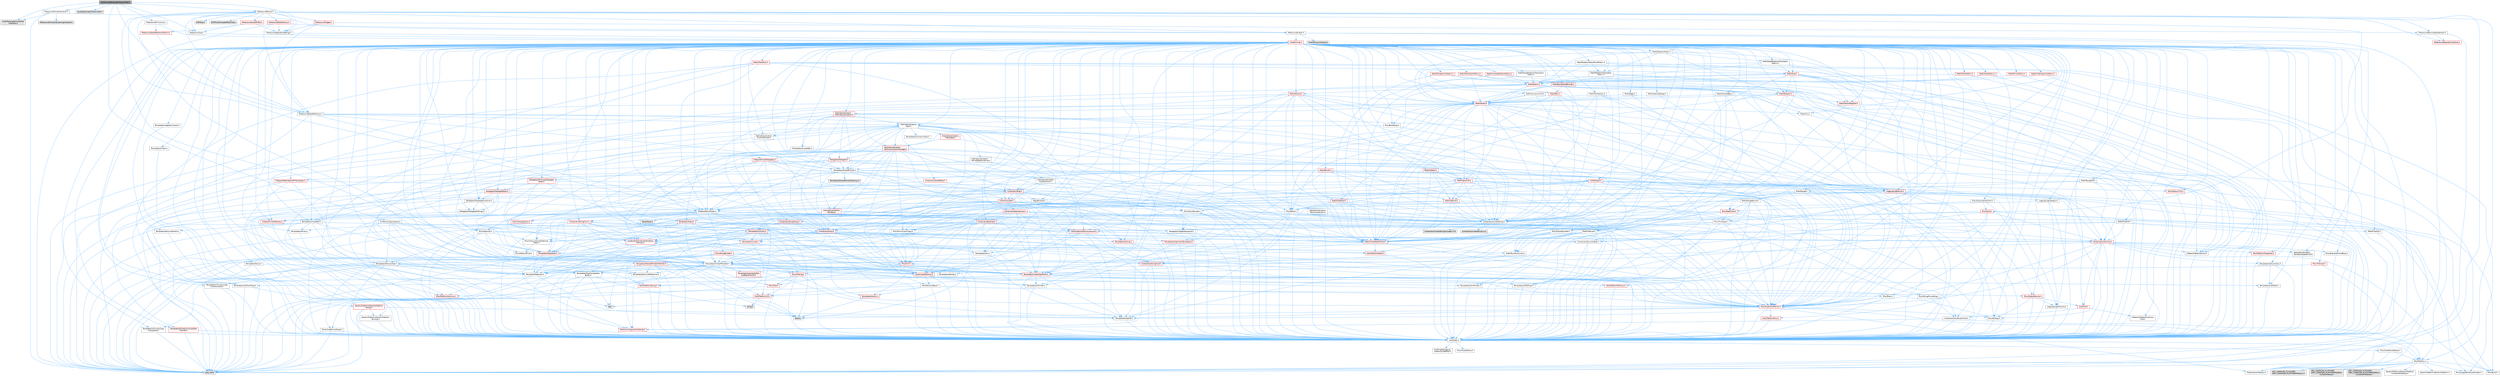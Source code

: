 digraph "MetasoundParameterTransmitter.h"
{
 // INTERACTIVE_SVG=YES
 // LATEX_PDF_SIZE
  bgcolor="transparent";
  edge [fontname=Helvetica,fontsize=10,labelfontname=Helvetica,labelfontsize=10];
  node [fontname=Helvetica,fontsize=10,shape=box,height=0.2,width=0.4];
  Node1 [id="Node000001",label="MetasoundParameterTransmitter.h",height=0.2,width=0.4,color="gray40", fillcolor="grey60", style="filled", fontcolor="black",tooltip=" "];
  Node1 -> Node2 [id="edge1_Node000001_Node000002",color="steelblue1",style="solid",tooltip=" "];
  Node2 [id="Node000002",label="AudioParameterController\lInterface.h",height=0.2,width=0.4,color="grey60", fillcolor="#E0E0E0", style="filled",tooltip=" "];
  Node1 -> Node3 [id="edge2_Node000001_Node000003",color="steelblue1",style="solid",tooltip=" "];
  Node3 [id="Node000003",label="Containers/SpscQueue.h",height=0.2,width=0.4,color="grey40", fillcolor="white", style="filled",URL="$d7/de1/SpscQueue_8h.html",tooltip=" "];
  Node3 -> Node4 [id="edge3_Node000003_Node000004",color="steelblue1",style="solid",tooltip=" "];
  Node4 [id="Node000004",label="CoreTypes.h",height=0.2,width=0.4,color="grey40", fillcolor="white", style="filled",URL="$dc/dec/CoreTypes_8h.html",tooltip=" "];
  Node4 -> Node5 [id="edge4_Node000004_Node000005",color="steelblue1",style="solid",tooltip=" "];
  Node5 [id="Node000005",label="HAL/Platform.h",height=0.2,width=0.4,color="grey40", fillcolor="white", style="filled",URL="$d9/dd0/Platform_8h.html",tooltip=" "];
  Node5 -> Node6 [id="edge5_Node000005_Node000006",color="steelblue1",style="solid",tooltip=" "];
  Node6 [id="Node000006",label="Misc/Build.h",height=0.2,width=0.4,color="grey40", fillcolor="white", style="filled",URL="$d3/dbb/Build_8h.html",tooltip=" "];
  Node5 -> Node7 [id="edge6_Node000005_Node000007",color="steelblue1",style="solid",tooltip=" "];
  Node7 [id="Node000007",label="Misc/LargeWorldCoordinates.h",height=0.2,width=0.4,color="grey40", fillcolor="white", style="filled",URL="$d2/dcb/LargeWorldCoordinates_8h.html",tooltip=" "];
  Node5 -> Node8 [id="edge7_Node000005_Node000008",color="steelblue1",style="solid",tooltip=" "];
  Node8 [id="Node000008",label="type_traits",height=0.2,width=0.4,color="grey60", fillcolor="#E0E0E0", style="filled",tooltip=" "];
  Node5 -> Node9 [id="edge8_Node000005_Node000009",color="steelblue1",style="solid",tooltip=" "];
  Node9 [id="Node000009",label="PreprocessorHelpers.h",height=0.2,width=0.4,color="grey40", fillcolor="white", style="filled",URL="$db/ddb/PreprocessorHelpers_8h.html",tooltip=" "];
  Node5 -> Node10 [id="edge9_Node000005_Node000010",color="steelblue1",style="solid",tooltip=" "];
  Node10 [id="Node000010",label="UBT_COMPILED_PLATFORM\l/UBT_COMPILED_PLATFORMPlatform\lCompilerPreSetup.h",height=0.2,width=0.4,color="grey60", fillcolor="#E0E0E0", style="filled",tooltip=" "];
  Node5 -> Node11 [id="edge10_Node000005_Node000011",color="steelblue1",style="solid",tooltip=" "];
  Node11 [id="Node000011",label="GenericPlatform/GenericPlatform\lCompilerPreSetup.h",height=0.2,width=0.4,color="grey40", fillcolor="white", style="filled",URL="$d9/dc8/GenericPlatformCompilerPreSetup_8h.html",tooltip=" "];
  Node5 -> Node12 [id="edge11_Node000005_Node000012",color="steelblue1",style="solid",tooltip=" "];
  Node12 [id="Node000012",label="GenericPlatform/GenericPlatform.h",height=0.2,width=0.4,color="grey40", fillcolor="white", style="filled",URL="$d6/d84/GenericPlatform_8h.html",tooltip=" "];
  Node5 -> Node13 [id="edge12_Node000005_Node000013",color="steelblue1",style="solid",tooltip=" "];
  Node13 [id="Node000013",label="UBT_COMPILED_PLATFORM\l/UBT_COMPILED_PLATFORMPlatform.h",height=0.2,width=0.4,color="grey60", fillcolor="#E0E0E0", style="filled",tooltip=" "];
  Node5 -> Node14 [id="edge13_Node000005_Node000014",color="steelblue1",style="solid",tooltip=" "];
  Node14 [id="Node000014",label="UBT_COMPILED_PLATFORM\l/UBT_COMPILED_PLATFORMPlatform\lCompilerSetup.h",height=0.2,width=0.4,color="grey60", fillcolor="#E0E0E0", style="filled",tooltip=" "];
  Node4 -> Node15 [id="edge14_Node000004_Node000015",color="steelblue1",style="solid",tooltip=" "];
  Node15 [id="Node000015",label="ProfilingDebugging\l/UMemoryDefines.h",height=0.2,width=0.4,color="grey40", fillcolor="white", style="filled",URL="$d2/da2/UMemoryDefines_8h.html",tooltip=" "];
  Node4 -> Node16 [id="edge15_Node000004_Node000016",color="steelblue1",style="solid",tooltip=" "];
  Node16 [id="Node000016",label="Misc/CoreMiscDefines.h",height=0.2,width=0.4,color="grey40", fillcolor="white", style="filled",URL="$da/d38/CoreMiscDefines_8h.html",tooltip=" "];
  Node16 -> Node5 [id="edge16_Node000016_Node000005",color="steelblue1",style="solid",tooltip=" "];
  Node16 -> Node9 [id="edge17_Node000016_Node000009",color="steelblue1",style="solid",tooltip=" "];
  Node4 -> Node17 [id="edge18_Node000004_Node000017",color="steelblue1",style="solid",tooltip=" "];
  Node17 [id="Node000017",label="Misc/CoreDefines.h",height=0.2,width=0.4,color="grey40", fillcolor="white", style="filled",URL="$d3/dd2/CoreDefines_8h.html",tooltip=" "];
  Node3 -> Node18 [id="edge19_Node000003_Node000018",color="steelblue1",style="solid",tooltip=" "];
  Node18 [id="Node000018",label="Templates/MemoryOps.h",height=0.2,width=0.4,color="grey40", fillcolor="white", style="filled",URL="$db/dea/MemoryOps_8h.html",tooltip=" "];
  Node18 -> Node4 [id="edge20_Node000018_Node000004",color="steelblue1",style="solid",tooltip=" "];
  Node18 -> Node19 [id="edge21_Node000018_Node000019",color="steelblue1",style="solid",tooltip=" "];
  Node19 [id="Node000019",label="HAL/UnrealMemory.h",height=0.2,width=0.4,color="red", fillcolor="#FFF0F0", style="filled",URL="$d9/d96/UnrealMemory_8h.html",tooltip=" "];
  Node19 -> Node4 [id="edge22_Node000019_Node000004",color="steelblue1",style="solid",tooltip=" "];
  Node19 -> Node32 [id="edge23_Node000019_Node000032",color="steelblue1",style="solid",tooltip=" "];
  Node32 [id="Node000032",label="HAL/MemoryBase.h",height=0.2,width=0.4,color="grey40", fillcolor="white", style="filled",URL="$d6/d9f/MemoryBase_8h.html",tooltip=" "];
  Node32 -> Node4 [id="edge24_Node000032_Node000004",color="steelblue1",style="solid",tooltip=" "];
  Node32 -> Node33 [id="edge25_Node000032_Node000033",color="steelblue1",style="solid",tooltip=" "];
  Node33 [id="Node000033",label="HAL/PlatformAtomics.h",height=0.2,width=0.4,color="red", fillcolor="#FFF0F0", style="filled",URL="$d3/d36/PlatformAtomics_8h.html",tooltip=" "];
  Node33 -> Node4 [id="edge26_Node000033_Node000004",color="steelblue1",style="solid",tooltip=" "];
  Node32 -> Node36 [id="edge27_Node000032_Node000036",color="steelblue1",style="solid",tooltip=" "];
  Node36 [id="Node000036",label="HAL/PlatformCrt.h",height=0.2,width=0.4,color="red", fillcolor="#FFF0F0", style="filled",URL="$d8/d75/PlatformCrt_8h.html",tooltip=" "];
  Node36 -> Node37 [id="edge28_Node000036_Node000037",color="steelblue1",style="solid",tooltip=" "];
  Node37 [id="Node000037",label="new",height=0.2,width=0.4,color="grey60", fillcolor="#E0E0E0", style="filled",tooltip=" "];
  Node36 -> Node30 [id="edge29_Node000036_Node000030",color="steelblue1",style="solid",tooltip=" "];
  Node30 [id="Node000030",label="string.h",height=0.2,width=0.4,color="grey60", fillcolor="#E0E0E0", style="filled",tooltip=" "];
  Node32 -> Node44 [id="edge30_Node000032_Node000044",color="steelblue1",style="solid",tooltip=" "];
  Node44 [id="Node000044",label="Misc/Exec.h",height=0.2,width=0.4,color="grey40", fillcolor="white", style="filled",URL="$de/ddb/Exec_8h.html",tooltip=" "];
  Node44 -> Node4 [id="edge31_Node000044_Node000004",color="steelblue1",style="solid",tooltip=" "];
  Node44 -> Node45 [id="edge32_Node000044_Node000045",color="steelblue1",style="solid",tooltip=" "];
  Node45 [id="Node000045",label="Misc/AssertionMacros.h",height=0.2,width=0.4,color="red", fillcolor="#FFF0F0", style="filled",URL="$d0/dfa/AssertionMacros_8h.html",tooltip=" "];
  Node45 -> Node4 [id="edge33_Node000045_Node000004",color="steelblue1",style="solid",tooltip=" "];
  Node45 -> Node5 [id="edge34_Node000045_Node000005",color="steelblue1",style="solid",tooltip=" "];
  Node45 -> Node46 [id="edge35_Node000045_Node000046",color="steelblue1",style="solid",tooltip=" "];
  Node46 [id="Node000046",label="HAL/PlatformMisc.h",height=0.2,width=0.4,color="red", fillcolor="#FFF0F0", style="filled",URL="$d0/df5/PlatformMisc_8h.html",tooltip=" "];
  Node46 -> Node4 [id="edge36_Node000046_Node000004",color="steelblue1",style="solid",tooltip=" "];
  Node45 -> Node9 [id="edge37_Node000045_Node000009",color="steelblue1",style="solid",tooltip=" "];
  Node45 -> Node62 [id="edge38_Node000045_Node000062",color="steelblue1",style="solid",tooltip=" "];
  Node62 [id="Node000062",label="Templates/EnableIf.h",height=0.2,width=0.4,color="grey40", fillcolor="white", style="filled",URL="$d7/d60/EnableIf_8h.html",tooltip=" "];
  Node62 -> Node4 [id="edge39_Node000062_Node000004",color="steelblue1",style="solid",tooltip=" "];
  Node45 -> Node68 [id="edge40_Node000045_Node000068",color="steelblue1",style="solid",tooltip=" "];
  Node68 [id="Node000068",label="Misc/VarArgs.h",height=0.2,width=0.4,color="grey40", fillcolor="white", style="filled",URL="$d5/d6f/VarArgs_8h.html",tooltip=" "];
  Node68 -> Node4 [id="edge41_Node000068_Node000004",color="steelblue1",style="solid",tooltip=" "];
  Node45 -> Node75 [id="edge42_Node000045_Node000075",color="steelblue1",style="solid",tooltip=" "];
  Node75 [id="Node000075",label="atomic",height=0.2,width=0.4,color="grey60", fillcolor="#E0E0E0", style="filled",tooltip=" "];
  Node32 -> Node76 [id="edge43_Node000032_Node000076",color="steelblue1",style="solid",tooltip=" "];
  Node76 [id="Node000076",label="Misc/OutputDevice.h",height=0.2,width=0.4,color="red", fillcolor="#FFF0F0", style="filled",URL="$d7/d32/OutputDevice_8h.html",tooltip=" "];
  Node76 -> Node21 [id="edge44_Node000076_Node000021",color="steelblue1",style="solid",tooltip=" "];
  Node21 [id="Node000021",label="CoreFwd.h",height=0.2,width=0.4,color="red", fillcolor="#FFF0F0", style="filled",URL="$d1/d1e/CoreFwd_8h.html",tooltip=" "];
  Node21 -> Node4 [id="edge45_Node000021_Node000004",color="steelblue1",style="solid",tooltip=" "];
  Node21 -> Node22 [id="edge46_Node000021_Node000022",color="steelblue1",style="solid",tooltip=" "];
  Node22 [id="Node000022",label="Containers/ContainersFwd.h",height=0.2,width=0.4,color="grey40", fillcolor="white", style="filled",URL="$d4/d0a/ContainersFwd_8h.html",tooltip=" "];
  Node22 -> Node5 [id="edge47_Node000022_Node000005",color="steelblue1",style="solid",tooltip=" "];
  Node22 -> Node4 [id="edge48_Node000022_Node000004",color="steelblue1",style="solid",tooltip=" "];
  Node22 -> Node23 [id="edge49_Node000022_Node000023",color="steelblue1",style="solid",tooltip=" "];
  Node23 [id="Node000023",label="Traits/IsContiguousContainer.h",height=0.2,width=0.4,color="red", fillcolor="#FFF0F0", style="filled",URL="$d5/d3c/IsContiguousContainer_8h.html",tooltip=" "];
  Node23 -> Node4 [id="edge50_Node000023_Node000004",color="steelblue1",style="solid",tooltip=" "];
  Node21 -> Node27 [id="edge51_Node000021_Node000027",color="steelblue1",style="solid",tooltip=" "];
  Node27 [id="Node000027",label="UObject/UObjectHierarchy\lFwd.h",height=0.2,width=0.4,color="grey40", fillcolor="white", style="filled",URL="$d3/d13/UObjectHierarchyFwd_8h.html",tooltip=" "];
  Node76 -> Node4 [id="edge52_Node000076_Node000004",color="steelblue1",style="solid",tooltip=" "];
  Node76 -> Node77 [id="edge53_Node000076_Node000077",color="steelblue1",style="solid",tooltip=" "];
  Node77 [id="Node000077",label="Logging/LogVerbosity.h",height=0.2,width=0.4,color="grey40", fillcolor="white", style="filled",URL="$d2/d8f/LogVerbosity_8h.html",tooltip=" "];
  Node77 -> Node4 [id="edge54_Node000077_Node000004",color="steelblue1",style="solid",tooltip=" "];
  Node76 -> Node68 [id="edge55_Node000076_Node000068",color="steelblue1",style="solid",tooltip=" "];
  Node32 -> Node78 [id="edge56_Node000032_Node000078",color="steelblue1",style="solid",tooltip=" "];
  Node78 [id="Node000078",label="Templates/Atomic.h",height=0.2,width=0.4,color="red", fillcolor="#FFF0F0", style="filled",URL="$d3/d91/Atomic_8h.html",tooltip=" "];
  Node78 -> Node75 [id="edge57_Node000078_Node000075",color="steelblue1",style="solid",tooltip=" "];
  Node19 -> Node87 [id="edge58_Node000019_Node000087",color="steelblue1",style="solid",tooltip=" "];
  Node87 [id="Node000087",label="HAL/PlatformMemory.h",height=0.2,width=0.4,color="red", fillcolor="#FFF0F0", style="filled",URL="$de/d68/PlatformMemory_8h.html",tooltip=" "];
  Node87 -> Node4 [id="edge59_Node000087_Node000004",color="steelblue1",style="solid",tooltip=" "];
  Node19 -> Node90 [id="edge60_Node000019_Node000090",color="steelblue1",style="solid",tooltip=" "];
  Node90 [id="Node000090",label="Templates/IsPointer.h",height=0.2,width=0.4,color="grey40", fillcolor="white", style="filled",URL="$d7/d05/IsPointer_8h.html",tooltip=" "];
  Node90 -> Node4 [id="edge61_Node000090_Node000004",color="steelblue1",style="solid",tooltip=" "];
  Node18 -> Node85 [id="edge62_Node000018_Node000085",color="steelblue1",style="solid",tooltip=" "];
  Node85 [id="Node000085",label="Templates/IsTriviallyCopy\lAssignable.h",height=0.2,width=0.4,color="grey40", fillcolor="white", style="filled",URL="$d2/df2/IsTriviallyCopyAssignable_8h.html",tooltip=" "];
  Node85 -> Node4 [id="edge63_Node000085_Node000004",color="steelblue1",style="solid",tooltip=" "];
  Node85 -> Node8 [id="edge64_Node000085_Node000008",color="steelblue1",style="solid",tooltip=" "];
  Node18 -> Node84 [id="edge65_Node000018_Node000084",color="steelblue1",style="solid",tooltip=" "];
  Node84 [id="Node000084",label="Templates/IsTriviallyCopy\lConstructible.h",height=0.2,width=0.4,color="grey40", fillcolor="white", style="filled",URL="$d3/d78/IsTriviallyCopyConstructible_8h.html",tooltip=" "];
  Node84 -> Node4 [id="edge66_Node000084_Node000004",color="steelblue1",style="solid",tooltip=" "];
  Node84 -> Node8 [id="edge67_Node000084_Node000008",color="steelblue1",style="solid",tooltip=" "];
  Node18 -> Node70 [id="edge68_Node000018_Node000070",color="steelblue1",style="solid",tooltip=" "];
  Node70 [id="Node000070",label="Templates/Requires.h",height=0.2,width=0.4,color="grey40", fillcolor="white", style="filled",URL="$dc/d96/Requires_8h.html",tooltip=" "];
  Node70 -> Node62 [id="edge69_Node000070_Node000062",color="steelblue1",style="solid",tooltip=" "];
  Node70 -> Node8 [id="edge70_Node000070_Node000008",color="steelblue1",style="solid",tooltip=" "];
  Node18 -> Node91 [id="edge71_Node000018_Node000091",color="steelblue1",style="solid",tooltip=" "];
  Node91 [id="Node000091",label="Templates/UnrealTypeTraits.h",height=0.2,width=0.4,color="red", fillcolor="#FFF0F0", style="filled",URL="$d2/d2d/UnrealTypeTraits_8h.html",tooltip=" "];
  Node91 -> Node4 [id="edge72_Node000091_Node000004",color="steelblue1",style="solid",tooltip=" "];
  Node91 -> Node90 [id="edge73_Node000091_Node000090",color="steelblue1",style="solid",tooltip=" "];
  Node91 -> Node45 [id="edge74_Node000091_Node000045",color="steelblue1",style="solid",tooltip=" "];
  Node91 -> Node83 [id="edge75_Node000091_Node000083",color="steelblue1",style="solid",tooltip=" "];
  Node83 [id="Node000083",label="Templates/AndOrNot.h",height=0.2,width=0.4,color="grey40", fillcolor="white", style="filled",URL="$db/d0a/AndOrNot_8h.html",tooltip=" "];
  Node83 -> Node4 [id="edge76_Node000083_Node000004",color="steelblue1",style="solid",tooltip=" "];
  Node91 -> Node62 [id="edge77_Node000091_Node000062",color="steelblue1",style="solid",tooltip=" "];
  Node91 -> Node92 [id="edge78_Node000091_Node000092",color="steelblue1",style="solid",tooltip=" "];
  Node92 [id="Node000092",label="Templates/IsArithmetic.h",height=0.2,width=0.4,color="grey40", fillcolor="white", style="filled",URL="$d2/d5d/IsArithmetic_8h.html",tooltip=" "];
  Node92 -> Node4 [id="edge79_Node000092_Node000004",color="steelblue1",style="solid",tooltip=" "];
  Node91 -> Node94 [id="edge80_Node000091_Node000094",color="steelblue1",style="solid",tooltip=" "];
  Node94 [id="Node000094",label="Templates/IsPODType.h",height=0.2,width=0.4,color="grey40", fillcolor="white", style="filled",URL="$d7/db1/IsPODType_8h.html",tooltip=" "];
  Node94 -> Node4 [id="edge81_Node000094_Node000004",color="steelblue1",style="solid",tooltip=" "];
  Node91 -> Node95 [id="edge82_Node000091_Node000095",color="steelblue1",style="solid",tooltip=" "];
  Node95 [id="Node000095",label="Templates/IsUECoreType.h",height=0.2,width=0.4,color="grey40", fillcolor="white", style="filled",URL="$d1/db8/IsUECoreType_8h.html",tooltip=" "];
  Node95 -> Node4 [id="edge83_Node000095_Node000004",color="steelblue1",style="solid",tooltip=" "];
  Node95 -> Node8 [id="edge84_Node000095_Node000008",color="steelblue1",style="solid",tooltip=" "];
  Node91 -> Node84 [id="edge85_Node000091_Node000084",color="steelblue1",style="solid",tooltip=" "];
  Node18 -> Node96 [id="edge86_Node000018_Node000096",color="steelblue1",style="solid",tooltip=" "];
  Node96 [id="Node000096",label="Traits/UseBitwiseSwap.h",height=0.2,width=0.4,color="grey40", fillcolor="white", style="filled",URL="$db/df3/UseBitwiseSwap_8h.html",tooltip=" "];
  Node96 -> Node4 [id="edge87_Node000096_Node000004",color="steelblue1",style="solid",tooltip=" "];
  Node96 -> Node8 [id="edge88_Node000096_Node000008",color="steelblue1",style="solid",tooltip=" "];
  Node18 -> Node37 [id="edge89_Node000018_Node000037",color="steelblue1",style="solid",tooltip=" "];
  Node18 -> Node8 [id="edge90_Node000018_Node000008",color="steelblue1",style="solid",tooltip=" "];
  Node3 -> Node97 [id="edge91_Node000003_Node000097",color="steelblue1",style="solid",tooltip=" "];
  Node97 [id="Node000097",label="Templates/TypeCompatible\lBytes.h",height=0.2,width=0.4,color="grey40", fillcolor="white", style="filled",URL="$df/d0a/TypeCompatibleBytes_8h.html",tooltip=" "];
  Node97 -> Node4 [id="edge92_Node000097_Node000004",color="steelblue1",style="solid",tooltip=" "];
  Node97 -> Node30 [id="edge93_Node000097_Node000030",color="steelblue1",style="solid",tooltip=" "];
  Node97 -> Node37 [id="edge94_Node000097_Node000037",color="steelblue1",style="solid",tooltip=" "];
  Node97 -> Node8 [id="edge95_Node000097_Node000008",color="steelblue1",style="solid",tooltip=" "];
  Node3 -> Node98 [id="edge96_Node000003_Node000098",color="steelblue1",style="solid",tooltip=" "];
  Node98 [id="Node000098",label="Templates/UnrealTemplate.h",height=0.2,width=0.4,color="grey40", fillcolor="white", style="filled",URL="$d4/d24/UnrealTemplate_8h.html",tooltip=" "];
  Node98 -> Node4 [id="edge97_Node000098_Node000004",color="steelblue1",style="solid",tooltip=" "];
  Node98 -> Node90 [id="edge98_Node000098_Node000090",color="steelblue1",style="solid",tooltip=" "];
  Node98 -> Node19 [id="edge99_Node000098_Node000019",color="steelblue1",style="solid",tooltip=" "];
  Node98 -> Node99 [id="edge100_Node000098_Node000099",color="steelblue1",style="solid",tooltip=" "];
  Node99 [id="Node000099",label="Templates/CopyQualifiers\lAndRefsFromTo.h",height=0.2,width=0.4,color="red", fillcolor="#FFF0F0", style="filled",URL="$d3/db3/CopyQualifiersAndRefsFromTo_8h.html",tooltip=" "];
  Node98 -> Node91 [id="edge101_Node000098_Node000091",color="steelblue1",style="solid",tooltip=" "];
  Node98 -> Node101 [id="edge102_Node000098_Node000101",color="steelblue1",style="solid",tooltip=" "];
  Node101 [id="Node000101",label="Templates/RemoveReference.h",height=0.2,width=0.4,color="grey40", fillcolor="white", style="filled",URL="$da/dbe/RemoveReference_8h.html",tooltip=" "];
  Node101 -> Node4 [id="edge103_Node000101_Node000004",color="steelblue1",style="solid",tooltip=" "];
  Node98 -> Node70 [id="edge104_Node000098_Node000070",color="steelblue1",style="solid",tooltip=" "];
  Node98 -> Node97 [id="edge105_Node000098_Node000097",color="steelblue1",style="solid",tooltip=" "];
  Node98 -> Node71 [id="edge106_Node000098_Node000071",color="steelblue1",style="solid",tooltip=" "];
  Node71 [id="Node000071",label="Templates/Identity.h",height=0.2,width=0.4,color="grey40", fillcolor="white", style="filled",URL="$d0/dd5/Identity_8h.html",tooltip=" "];
  Node98 -> Node23 [id="edge107_Node000098_Node000023",color="steelblue1",style="solid",tooltip=" "];
  Node98 -> Node96 [id="edge108_Node000098_Node000096",color="steelblue1",style="solid",tooltip=" "];
  Node98 -> Node8 [id="edge109_Node000098_Node000008",color="steelblue1",style="solid",tooltip=" "];
  Node3 -> Node102 [id="edge110_Node000003_Node000102",color="steelblue1",style="solid",tooltip=" "];
  Node102 [id="Node000102",label="Misc/Optional.h",height=0.2,width=0.4,color="grey40", fillcolor="white", style="filled",URL="$d2/dae/Optional_8h.html",tooltip=" "];
  Node102 -> Node4 [id="edge111_Node000102_Node000004",color="steelblue1",style="solid",tooltip=" "];
  Node102 -> Node45 [id="edge112_Node000102_Node000045",color="steelblue1",style="solid",tooltip=" "];
  Node102 -> Node103 [id="edge113_Node000102_Node000103",color="steelblue1",style="solid",tooltip=" "];
  Node103 [id="Node000103",label="Misc/IntrusiveUnsetOptional\lState.h",height=0.2,width=0.4,color="grey40", fillcolor="white", style="filled",URL="$d2/d0a/IntrusiveUnsetOptionalState_8h.html",tooltip=" "];
  Node103 -> Node104 [id="edge114_Node000103_Node000104",color="steelblue1",style="solid",tooltip=" "];
  Node104 [id="Node000104",label="Misc/OptionalFwd.h",height=0.2,width=0.4,color="grey40", fillcolor="white", style="filled",URL="$dc/d50/OptionalFwd_8h.html",tooltip=" "];
  Node102 -> Node104 [id="edge115_Node000102_Node000104",color="steelblue1",style="solid",tooltip=" "];
  Node102 -> Node18 [id="edge116_Node000102_Node000018",color="steelblue1",style="solid",tooltip=" "];
  Node102 -> Node98 [id="edge117_Node000102_Node000098",color="steelblue1",style="solid",tooltip=" "];
  Node102 -> Node105 [id="edge118_Node000102_Node000105",color="steelblue1",style="solid",tooltip=" "];
  Node105 [id="Node000105",label="Serialization/Archive.h",height=0.2,width=0.4,color="red", fillcolor="#FFF0F0", style="filled",URL="$d7/d3b/Archive_8h.html",tooltip=" "];
  Node105 -> Node21 [id="edge119_Node000105_Node000021",color="steelblue1",style="solid",tooltip=" "];
  Node105 -> Node4 [id="edge120_Node000105_Node000004",color="steelblue1",style="solid",tooltip=" "];
  Node105 -> Node106 [id="edge121_Node000105_Node000106",color="steelblue1",style="solid",tooltip=" "];
  Node106 [id="Node000106",label="HAL/PlatformProperties.h",height=0.2,width=0.4,color="red", fillcolor="#FFF0F0", style="filled",URL="$d9/db0/PlatformProperties_8h.html",tooltip=" "];
  Node106 -> Node4 [id="edge122_Node000106_Node000004",color="steelblue1",style="solid",tooltip=" "];
  Node105 -> Node109 [id="edge123_Node000105_Node000109",color="steelblue1",style="solid",tooltip=" "];
  Node109 [id="Node000109",label="Internationalization\l/TextNamespaceFwd.h",height=0.2,width=0.4,color="grey40", fillcolor="white", style="filled",URL="$d8/d97/TextNamespaceFwd_8h.html",tooltip=" "];
  Node109 -> Node4 [id="edge124_Node000109_Node000004",color="steelblue1",style="solid",tooltip=" "];
  Node105 -> Node45 [id="edge125_Node000105_Node000045",color="steelblue1",style="solid",tooltip=" "];
  Node105 -> Node6 [id="edge126_Node000105_Node000006",color="steelblue1",style="solid",tooltip=" "];
  Node105 -> Node110 [id="edge127_Node000105_Node000110",color="steelblue1",style="solid",tooltip=" "];
  Node110 [id="Node000110",label="Misc/EngineVersionBase.h",height=0.2,width=0.4,color="grey40", fillcolor="white", style="filled",URL="$d5/d2b/EngineVersionBase_8h.html",tooltip=" "];
  Node110 -> Node4 [id="edge128_Node000110_Node000004",color="steelblue1",style="solid",tooltip=" "];
  Node105 -> Node68 [id="edge129_Node000105_Node000068",color="steelblue1",style="solid",tooltip=" "];
  Node105 -> Node62 [id="edge130_Node000105_Node000062",color="steelblue1",style="solid",tooltip=" "];
  Node105 -> Node113 [id="edge131_Node000105_Node000113",color="steelblue1",style="solid",tooltip=" "];
  Node113 [id="Node000113",label="Templates/IsEnumClass.h",height=0.2,width=0.4,color="grey40", fillcolor="white", style="filled",URL="$d7/d15/IsEnumClass_8h.html",tooltip=" "];
  Node113 -> Node4 [id="edge132_Node000113_Node000004",color="steelblue1",style="solid",tooltip=" "];
  Node113 -> Node83 [id="edge133_Node000113_Node000083",color="steelblue1",style="solid",tooltip=" "];
  Node105 -> Node98 [id="edge134_Node000105_Node000098",color="steelblue1",style="solid",tooltip=" "];
  Node105 -> Node115 [id="edge135_Node000105_Node000115",color="steelblue1",style="solid",tooltip=" "];
  Node115 [id="Node000115",label="UObject/ObjectVersion.h",height=0.2,width=0.4,color="grey40", fillcolor="white", style="filled",URL="$da/d63/ObjectVersion_8h.html",tooltip=" "];
  Node115 -> Node4 [id="edge136_Node000115_Node000004",color="steelblue1",style="solid",tooltip=" "];
  Node3 -> Node75 [id="edge137_Node000003_Node000075",color="steelblue1",style="solid",tooltip=" "];
  Node1 -> Node116 [id="edge138_Node000001_Node000116",color="steelblue1",style="solid",tooltip=" "];
  Node116 [id="Node000116",label="IAudioParameterTransmitter.h",height=0.2,width=0.4,color="grey60", fillcolor="#E0E0E0", style="filled",tooltip=" "];
  Node1 -> Node117 [id="edge139_Node000001_Node000117",color="steelblue1",style="solid",tooltip=" "];
  Node117 [id="Node000117",label="MetasoundDataReference.h",height=0.2,width=0.4,color="grey40", fillcolor="white", style="filled",URL="$dc/d67/MetasoundDataReference_8h.html",tooltip=" "];
  Node117 -> Node8 [id="edge140_Node000117_Node000008",color="steelblue1",style="solid",tooltip=" "];
  Node117 -> Node118 [id="edge141_Node000117_Node000118",color="steelblue1",style="solid",tooltip=" "];
  Node118 [id="Node000118",label="Containers/UnrealString.h",height=0.2,width=0.4,color="grey40", fillcolor="white", style="filled",URL="$d5/dba/UnrealString_8h.html",tooltip=" "];
  Node118 -> Node119 [id="edge142_Node000118_Node000119",color="steelblue1",style="solid",tooltip=" "];
  Node119 [id="Node000119",label="Containers/UnrealStringIncludes.h.inl",height=0.2,width=0.4,color="grey60", fillcolor="#E0E0E0", style="filled",tooltip=" "];
  Node118 -> Node120 [id="edge143_Node000118_Node000120",color="steelblue1",style="solid",tooltip=" "];
  Node120 [id="Node000120",label="Containers/UnrealString.h.inl",height=0.2,width=0.4,color="grey60", fillcolor="#E0E0E0", style="filled",tooltip=" "];
  Node118 -> Node121 [id="edge144_Node000118_Node000121",color="steelblue1",style="solid",tooltip=" "];
  Node121 [id="Node000121",label="Misc/StringFormatArg.h",height=0.2,width=0.4,color="grey40", fillcolor="white", style="filled",URL="$d2/d16/StringFormatArg_8h.html",tooltip=" "];
  Node121 -> Node22 [id="edge145_Node000121_Node000022",color="steelblue1",style="solid",tooltip=" "];
  Node117 -> Node5 [id="edge146_Node000117_Node000005",color="steelblue1",style="solid",tooltip=" "];
  Node117 -> Node122 [id="edge147_Node000117_Node000122",color="steelblue1",style="solid",tooltip=" "];
  Node122 [id="Node000122",label="Internationalization\l/Text.h",height=0.2,width=0.4,color="grey40", fillcolor="white", style="filled",URL="$d6/d35/Text_8h.html",tooltip=" "];
  Node122 -> Node4 [id="edge148_Node000122_Node000004",color="steelblue1",style="solid",tooltip=" "];
  Node122 -> Node33 [id="edge149_Node000122_Node000033",color="steelblue1",style="solid",tooltip=" "];
  Node122 -> Node45 [id="edge150_Node000122_Node000045",color="steelblue1",style="solid",tooltip=" "];
  Node122 -> Node53 [id="edge151_Node000122_Node000053",color="steelblue1",style="solid",tooltip=" "];
  Node53 [id="Node000053",label="Misc/EnumClassFlags.h",height=0.2,width=0.4,color="grey40", fillcolor="white", style="filled",URL="$d8/de7/EnumClassFlags_8h.html",tooltip=" "];
  Node122 -> Node91 [id="edge152_Node000122_Node000091",color="steelblue1",style="solid",tooltip=" "];
  Node122 -> Node123 [id="edge153_Node000122_Node000123",color="steelblue1",style="solid",tooltip=" "];
  Node123 [id="Node000123",label="Containers/Array.h",height=0.2,width=0.4,color="red", fillcolor="#FFF0F0", style="filled",URL="$df/dd0/Array_8h.html",tooltip=" "];
  Node123 -> Node4 [id="edge154_Node000123_Node000004",color="steelblue1",style="solid",tooltip=" "];
  Node123 -> Node45 [id="edge155_Node000123_Node000045",color="steelblue1",style="solid",tooltip=" "];
  Node123 -> Node103 [id="edge156_Node000123_Node000103",color="steelblue1",style="solid",tooltip=" "];
  Node123 -> Node19 [id="edge157_Node000123_Node000019",color="steelblue1",style="solid",tooltip=" "];
  Node123 -> Node91 [id="edge158_Node000123_Node000091",color="steelblue1",style="solid",tooltip=" "];
  Node123 -> Node98 [id="edge159_Node000123_Node000098",color="steelblue1",style="solid",tooltip=" "];
  Node123 -> Node127 [id="edge160_Node000123_Node000127",color="steelblue1",style="solid",tooltip=" "];
  Node127 [id="Node000127",label="Containers/ContainerAllocation\lPolicies.h",height=0.2,width=0.4,color="red", fillcolor="#FFF0F0", style="filled",URL="$d7/dff/ContainerAllocationPolicies_8h.html",tooltip=" "];
  Node127 -> Node4 [id="edge161_Node000127_Node000004",color="steelblue1",style="solid",tooltip=" "];
  Node127 -> Node127 [id="edge162_Node000127_Node000127",color="steelblue1",style="solid",tooltip=" "];
  Node127 -> Node129 [id="edge163_Node000127_Node000129",color="steelblue1",style="solid",tooltip=" "];
  Node129 [id="Node000129",label="HAL/PlatformMath.h",height=0.2,width=0.4,color="red", fillcolor="#FFF0F0", style="filled",URL="$dc/d53/PlatformMath_8h.html",tooltip=" "];
  Node129 -> Node4 [id="edge164_Node000129_Node000004",color="steelblue1",style="solid",tooltip=" "];
  Node127 -> Node19 [id="edge165_Node000127_Node000019",color="steelblue1",style="solid",tooltip=" "];
  Node127 -> Node51 [id="edge166_Node000127_Node000051",color="steelblue1",style="solid",tooltip=" "];
  Node51 [id="Node000051",label="Math/NumericLimits.h",height=0.2,width=0.4,color="grey40", fillcolor="white", style="filled",URL="$df/d1b/NumericLimits_8h.html",tooltip=" "];
  Node51 -> Node4 [id="edge167_Node000051_Node000004",color="steelblue1",style="solid",tooltip=" "];
  Node127 -> Node45 [id="edge168_Node000127_Node000045",color="steelblue1",style="solid",tooltip=" "];
  Node127 -> Node18 [id="edge169_Node000127_Node000018",color="steelblue1",style="solid",tooltip=" "];
  Node127 -> Node97 [id="edge170_Node000127_Node000097",color="steelblue1",style="solid",tooltip=" "];
  Node127 -> Node8 [id="edge171_Node000127_Node000008",color="steelblue1",style="solid",tooltip=" "];
  Node123 -> Node105 [id="edge172_Node000123_Node000105",color="steelblue1",style="solid",tooltip=" "];
  Node123 -> Node154 [id="edge173_Node000123_Node000154",color="steelblue1",style="solid",tooltip=" "];
  Node154 [id="Node000154",label="Templates/Invoke.h",height=0.2,width=0.4,color="red", fillcolor="#FFF0F0", style="filled",URL="$d7/deb/Invoke_8h.html",tooltip=" "];
  Node154 -> Node4 [id="edge174_Node000154_Node000004",color="steelblue1",style="solid",tooltip=" "];
  Node154 -> Node98 [id="edge175_Node000154_Node000098",color="steelblue1",style="solid",tooltip=" "];
  Node154 -> Node8 [id="edge176_Node000154_Node000008",color="steelblue1",style="solid",tooltip=" "];
  Node123 -> Node159 [id="edge177_Node000123_Node000159",color="steelblue1",style="solid",tooltip=" "];
  Node159 [id="Node000159",label="Templates/Less.h",height=0.2,width=0.4,color="grey40", fillcolor="white", style="filled",URL="$de/dc8/Less_8h.html",tooltip=" "];
  Node159 -> Node4 [id="edge178_Node000159_Node000004",color="steelblue1",style="solid",tooltip=" "];
  Node159 -> Node98 [id="edge179_Node000159_Node000098",color="steelblue1",style="solid",tooltip=" "];
  Node123 -> Node70 [id="edge180_Node000123_Node000070",color="steelblue1",style="solid",tooltip=" "];
  Node123 -> Node167 [id="edge181_Node000123_Node000167",color="steelblue1",style="solid",tooltip=" "];
  Node167 [id="Node000167",label="Templates/Sorting.h",height=0.2,width=0.4,color="red", fillcolor="#FFF0F0", style="filled",URL="$d3/d9e/Sorting_8h.html",tooltip=" "];
  Node167 -> Node4 [id="edge182_Node000167_Node000004",color="steelblue1",style="solid",tooltip=" "];
  Node167 -> Node129 [id="edge183_Node000167_Node000129",color="steelblue1",style="solid",tooltip=" "];
  Node167 -> Node159 [id="edge184_Node000167_Node000159",color="steelblue1",style="solid",tooltip=" "];
  Node123 -> Node171 [id="edge185_Node000123_Node000171",color="steelblue1",style="solid",tooltip=" "];
  Node171 [id="Node000171",label="Templates/AlignmentTemplates.h",height=0.2,width=0.4,color="red", fillcolor="#FFF0F0", style="filled",URL="$dd/d32/AlignmentTemplates_8h.html",tooltip=" "];
  Node171 -> Node4 [id="edge186_Node000171_Node000004",color="steelblue1",style="solid",tooltip=" "];
  Node171 -> Node90 [id="edge187_Node000171_Node000090",color="steelblue1",style="solid",tooltip=" "];
  Node123 -> Node8 [id="edge188_Node000123_Node000008",color="steelblue1",style="solid",tooltip=" "];
  Node122 -> Node118 [id="edge189_Node000122_Node000118",color="steelblue1",style="solid",tooltip=" "];
  Node122 -> Node172 [id="edge190_Node000122_Node000172",color="steelblue1",style="solid",tooltip=" "];
  Node172 [id="Node000172",label="Containers/SortedMap.h",height=0.2,width=0.4,color="red", fillcolor="#FFF0F0", style="filled",URL="$d1/dcf/SortedMap_8h.html",tooltip=" "];
  Node172 -> Node173 [id="edge191_Node000172_Node000173",color="steelblue1",style="solid",tooltip=" "];
  Node173 [id="Node000173",label="Containers/Map.h",height=0.2,width=0.4,color="red", fillcolor="#FFF0F0", style="filled",URL="$df/d79/Map_8h.html",tooltip=" "];
  Node173 -> Node4 [id="edge192_Node000173_Node000004",color="steelblue1",style="solid",tooltip=" "];
  Node173 -> Node174 [id="edge193_Node000173_Node000174",color="steelblue1",style="solid",tooltip=" "];
  Node174 [id="Node000174",label="Algo/Reverse.h",height=0.2,width=0.4,color="grey40", fillcolor="white", style="filled",URL="$d5/d93/Reverse_8h.html",tooltip=" "];
  Node174 -> Node4 [id="edge194_Node000174_Node000004",color="steelblue1",style="solid",tooltip=" "];
  Node174 -> Node98 [id="edge195_Node000174_Node000098",color="steelblue1",style="solid",tooltip=" "];
  Node173 -> Node175 [id="edge196_Node000173_Node000175",color="steelblue1",style="solid",tooltip=" "];
  Node175 [id="Node000175",label="Containers/Set.h",height=0.2,width=0.4,color="red", fillcolor="#FFF0F0", style="filled",URL="$d4/d45/Set_8h.html",tooltip=" "];
  Node175 -> Node127 [id="edge197_Node000175_Node000127",color="steelblue1",style="solid",tooltip=" "];
  Node175 -> Node177 [id="edge198_Node000175_Node000177",color="steelblue1",style="solid",tooltip=" "];
  Node177 [id="Node000177",label="Containers/SparseArray.h",height=0.2,width=0.4,color="red", fillcolor="#FFF0F0", style="filled",URL="$d5/dbf/SparseArray_8h.html",tooltip=" "];
  Node177 -> Node4 [id="edge199_Node000177_Node000004",color="steelblue1",style="solid",tooltip=" "];
  Node177 -> Node45 [id="edge200_Node000177_Node000045",color="steelblue1",style="solid",tooltip=" "];
  Node177 -> Node19 [id="edge201_Node000177_Node000019",color="steelblue1",style="solid",tooltip=" "];
  Node177 -> Node91 [id="edge202_Node000177_Node000091",color="steelblue1",style="solid",tooltip=" "];
  Node177 -> Node98 [id="edge203_Node000177_Node000098",color="steelblue1",style="solid",tooltip=" "];
  Node177 -> Node127 [id="edge204_Node000177_Node000127",color="steelblue1",style="solid",tooltip=" "];
  Node177 -> Node159 [id="edge205_Node000177_Node000159",color="steelblue1",style="solid",tooltip=" "];
  Node177 -> Node123 [id="edge206_Node000177_Node000123",color="steelblue1",style="solid",tooltip=" "];
  Node177 -> Node170 [id="edge207_Node000177_Node000170",color="steelblue1",style="solid",tooltip=" "];
  Node170 [id="Node000170",label="Math/UnrealMathUtility.h",height=0.2,width=0.4,color="red", fillcolor="#FFF0F0", style="filled",URL="$db/db8/UnrealMathUtility_8h.html",tooltip=" "];
  Node170 -> Node4 [id="edge208_Node000170_Node000004",color="steelblue1",style="solid",tooltip=" "];
  Node170 -> Node45 [id="edge209_Node000170_Node000045",color="steelblue1",style="solid",tooltip=" "];
  Node170 -> Node129 [id="edge210_Node000170_Node000129",color="steelblue1",style="solid",tooltip=" "];
  Node170 -> Node71 [id="edge211_Node000170_Node000071",color="steelblue1",style="solid",tooltip=" "];
  Node170 -> Node70 [id="edge212_Node000170_Node000070",color="steelblue1",style="solid",tooltip=" "];
  Node177 -> Node178 [id="edge213_Node000177_Node000178",color="steelblue1",style="solid",tooltip=" "];
  Node178 [id="Node000178",label="Containers/ScriptArray.h",height=0.2,width=0.4,color="red", fillcolor="#FFF0F0", style="filled",URL="$dc/daf/ScriptArray_8h.html",tooltip=" "];
  Node178 -> Node4 [id="edge214_Node000178_Node000004",color="steelblue1",style="solid",tooltip=" "];
  Node178 -> Node45 [id="edge215_Node000178_Node000045",color="steelblue1",style="solid",tooltip=" "];
  Node178 -> Node19 [id="edge216_Node000178_Node000019",color="steelblue1",style="solid",tooltip=" "];
  Node178 -> Node127 [id="edge217_Node000178_Node000127",color="steelblue1",style="solid",tooltip=" "];
  Node178 -> Node123 [id="edge218_Node000178_Node000123",color="steelblue1",style="solid",tooltip=" "];
  Node177 -> Node179 [id="edge219_Node000177_Node000179",color="steelblue1",style="solid",tooltip=" "];
  Node179 [id="Node000179",label="Containers/BitArray.h",height=0.2,width=0.4,color="red", fillcolor="#FFF0F0", style="filled",URL="$d1/de4/BitArray_8h.html",tooltip=" "];
  Node179 -> Node127 [id="edge220_Node000179_Node000127",color="steelblue1",style="solid",tooltip=" "];
  Node179 -> Node4 [id="edge221_Node000179_Node000004",color="steelblue1",style="solid",tooltip=" "];
  Node179 -> Node33 [id="edge222_Node000179_Node000033",color="steelblue1",style="solid",tooltip=" "];
  Node179 -> Node19 [id="edge223_Node000179_Node000019",color="steelblue1",style="solid",tooltip=" "];
  Node179 -> Node170 [id="edge224_Node000179_Node000170",color="steelblue1",style="solid",tooltip=" "];
  Node179 -> Node45 [id="edge225_Node000179_Node000045",color="steelblue1",style="solid",tooltip=" "];
  Node179 -> Node53 [id="edge226_Node000179_Node000053",color="steelblue1",style="solid",tooltip=" "];
  Node179 -> Node105 [id="edge227_Node000179_Node000105",color="steelblue1",style="solid",tooltip=" "];
  Node179 -> Node139 [id="edge228_Node000179_Node000139",color="steelblue1",style="solid",tooltip=" "];
  Node139 [id="Node000139",label="Serialization/MemoryLayout.h",height=0.2,width=0.4,color="red", fillcolor="#FFF0F0", style="filled",URL="$d7/d66/MemoryLayout_8h.html",tooltip=" "];
  Node139 -> Node142 [id="edge229_Node000139_Node000142",color="steelblue1",style="solid",tooltip=" "];
  Node142 [id="Node000142",label="Containers/EnumAsByte.h",height=0.2,width=0.4,color="grey40", fillcolor="white", style="filled",URL="$d6/d9a/EnumAsByte_8h.html",tooltip=" "];
  Node142 -> Node4 [id="edge230_Node000142_Node000004",color="steelblue1",style="solid",tooltip=" "];
  Node142 -> Node94 [id="edge231_Node000142_Node000094",color="steelblue1",style="solid",tooltip=" "];
  Node142 -> Node143 [id="edge232_Node000142_Node000143",color="steelblue1",style="solid",tooltip=" "];
  Node143 [id="Node000143",label="Templates/TypeHash.h",height=0.2,width=0.4,color="red", fillcolor="#FFF0F0", style="filled",URL="$d1/d62/TypeHash_8h.html",tooltip=" "];
  Node143 -> Node4 [id="edge233_Node000143_Node000004",color="steelblue1",style="solid",tooltip=" "];
  Node143 -> Node70 [id="edge234_Node000143_Node000070",color="steelblue1",style="solid",tooltip=" "];
  Node143 -> Node144 [id="edge235_Node000143_Node000144",color="steelblue1",style="solid",tooltip=" "];
  Node144 [id="Node000144",label="Misc/Crc.h",height=0.2,width=0.4,color="red", fillcolor="#FFF0F0", style="filled",URL="$d4/dd2/Crc_8h.html",tooltip=" "];
  Node144 -> Node4 [id="edge236_Node000144_Node000004",color="steelblue1",style="solid",tooltip=" "];
  Node144 -> Node28 [id="edge237_Node000144_Node000028",color="steelblue1",style="solid",tooltip=" "];
  Node28 [id="Node000028",label="HAL/PlatformString.h",height=0.2,width=0.4,color="red", fillcolor="#FFF0F0", style="filled",URL="$db/db5/PlatformString_8h.html",tooltip=" "];
  Node28 -> Node4 [id="edge238_Node000028_Node000004",color="steelblue1",style="solid",tooltip=" "];
  Node144 -> Node45 [id="edge239_Node000144_Node000045",color="steelblue1",style="solid",tooltip=" "];
  Node144 -> Node145 [id="edge240_Node000144_Node000145",color="steelblue1",style="solid",tooltip=" "];
  Node145 [id="Node000145",label="Misc/CString.h",height=0.2,width=0.4,color="red", fillcolor="#FFF0F0", style="filled",URL="$d2/d49/CString_8h.html",tooltip=" "];
  Node145 -> Node4 [id="edge241_Node000145_Node000004",color="steelblue1",style="solid",tooltip=" "];
  Node145 -> Node36 [id="edge242_Node000145_Node000036",color="steelblue1",style="solid",tooltip=" "];
  Node145 -> Node28 [id="edge243_Node000145_Node000028",color="steelblue1",style="solid",tooltip=" "];
  Node145 -> Node45 [id="edge244_Node000145_Node000045",color="steelblue1",style="solid",tooltip=" "];
  Node145 -> Node146 [id="edge245_Node000145_Node000146",color="steelblue1",style="solid",tooltip=" "];
  Node146 [id="Node000146",label="Misc/Char.h",height=0.2,width=0.4,color="red", fillcolor="#FFF0F0", style="filled",URL="$d0/d58/Char_8h.html",tooltip=" "];
  Node146 -> Node4 [id="edge246_Node000146_Node000004",color="steelblue1",style="solid",tooltip=" "];
  Node146 -> Node8 [id="edge247_Node000146_Node000008",color="steelblue1",style="solid",tooltip=" "];
  Node145 -> Node68 [id="edge248_Node000145_Node000068",color="steelblue1",style="solid",tooltip=" "];
  Node144 -> Node146 [id="edge249_Node000144_Node000146",color="steelblue1",style="solid",tooltip=" "];
  Node144 -> Node91 [id="edge250_Node000144_Node000091",color="steelblue1",style="solid",tooltip=" "];
  Node143 -> Node8 [id="edge251_Node000143_Node000008",color="steelblue1",style="solid",tooltip=" "];
  Node139 -> Node48 [id="edge252_Node000139_Node000048",color="steelblue1",style="solid",tooltip=" "];
  Node48 [id="Node000048",label="Containers/StringFwd.h",height=0.2,width=0.4,color="red", fillcolor="#FFF0F0", style="filled",URL="$df/d37/StringFwd_8h.html",tooltip=" "];
  Node48 -> Node4 [id="edge253_Node000048_Node000004",color="steelblue1",style="solid",tooltip=" "];
  Node48 -> Node23 [id="edge254_Node000048_Node000023",color="steelblue1",style="solid",tooltip=" "];
  Node139 -> Node19 [id="edge255_Node000139_Node000019",color="steelblue1",style="solid",tooltip=" "];
  Node139 -> Node62 [id="edge256_Node000139_Node000062",color="steelblue1",style="solid",tooltip=" "];
  Node139 -> Node98 [id="edge257_Node000139_Node000098",color="steelblue1",style="solid",tooltip=" "];
  Node179 -> Node62 [id="edge258_Node000179_Node000062",color="steelblue1",style="solid",tooltip=" "];
  Node179 -> Node154 [id="edge259_Node000179_Node000154",color="steelblue1",style="solid",tooltip=" "];
  Node179 -> Node98 [id="edge260_Node000179_Node000098",color="steelblue1",style="solid",tooltip=" "];
  Node179 -> Node91 [id="edge261_Node000179_Node000091",color="steelblue1",style="solid",tooltip=" "];
  Node177 -> Node118 [id="edge262_Node000177_Node000118",color="steelblue1",style="solid",tooltip=" "];
  Node177 -> Node103 [id="edge263_Node000177_Node000103",color="steelblue1",style="solid",tooltip=" "];
  Node175 -> Node22 [id="edge264_Node000175_Node000022",color="steelblue1",style="solid",tooltip=" "];
  Node175 -> Node170 [id="edge265_Node000175_Node000170",color="steelblue1",style="solid",tooltip=" "];
  Node175 -> Node45 [id="edge266_Node000175_Node000045",color="steelblue1",style="solid",tooltip=" "];
  Node175 -> Node195 [id="edge267_Node000175_Node000195",color="steelblue1",style="solid",tooltip=" "];
  Node195 [id="Node000195",label="Misc/StructBuilder.h",height=0.2,width=0.4,color="grey40", fillcolor="white", style="filled",URL="$d9/db3/StructBuilder_8h.html",tooltip=" "];
  Node195 -> Node4 [id="edge268_Node000195_Node000004",color="steelblue1",style="solid",tooltip=" "];
  Node195 -> Node170 [id="edge269_Node000195_Node000170",color="steelblue1",style="solid",tooltip=" "];
  Node195 -> Node171 [id="edge270_Node000195_Node000171",color="steelblue1",style="solid",tooltip=" "];
  Node175 -> Node196 [id="edge271_Node000175_Node000196",color="steelblue1",style="solid",tooltip=" "];
  Node196 [id="Node000196",label="Templates/Function.h",height=0.2,width=0.4,color="red", fillcolor="#FFF0F0", style="filled",URL="$df/df5/Function_8h.html",tooltip=" "];
  Node196 -> Node4 [id="edge272_Node000196_Node000004",color="steelblue1",style="solid",tooltip=" "];
  Node196 -> Node45 [id="edge273_Node000196_Node000045",color="steelblue1",style="solid",tooltip=" "];
  Node196 -> Node103 [id="edge274_Node000196_Node000103",color="steelblue1",style="solid",tooltip=" "];
  Node196 -> Node19 [id="edge275_Node000196_Node000019",color="steelblue1",style="solid",tooltip=" "];
  Node196 -> Node91 [id="edge276_Node000196_Node000091",color="steelblue1",style="solid",tooltip=" "];
  Node196 -> Node154 [id="edge277_Node000196_Node000154",color="steelblue1",style="solid",tooltip=" "];
  Node196 -> Node98 [id="edge278_Node000196_Node000098",color="steelblue1",style="solid",tooltip=" "];
  Node196 -> Node70 [id="edge279_Node000196_Node000070",color="steelblue1",style="solid",tooltip=" "];
  Node196 -> Node170 [id="edge280_Node000196_Node000170",color="steelblue1",style="solid",tooltip=" "];
  Node196 -> Node37 [id="edge281_Node000196_Node000037",color="steelblue1",style="solid",tooltip=" "];
  Node196 -> Node8 [id="edge282_Node000196_Node000008",color="steelblue1",style="solid",tooltip=" "];
  Node175 -> Node167 [id="edge283_Node000175_Node000167",color="steelblue1",style="solid",tooltip=" "];
  Node175 -> Node143 [id="edge284_Node000175_Node000143",color="steelblue1",style="solid",tooltip=" "];
  Node175 -> Node98 [id="edge285_Node000175_Node000098",color="steelblue1",style="solid",tooltip=" "];
  Node175 -> Node8 [id="edge286_Node000175_Node000008",color="steelblue1",style="solid",tooltip=" "];
  Node173 -> Node118 [id="edge287_Node000173_Node000118",color="steelblue1",style="solid",tooltip=" "];
  Node173 -> Node45 [id="edge288_Node000173_Node000045",color="steelblue1",style="solid",tooltip=" "];
  Node173 -> Node195 [id="edge289_Node000173_Node000195",color="steelblue1",style="solid",tooltip=" "];
  Node173 -> Node196 [id="edge290_Node000173_Node000196",color="steelblue1",style="solid",tooltip=" "];
  Node173 -> Node167 [id="edge291_Node000173_Node000167",color="steelblue1",style="solid",tooltip=" "];
  Node173 -> Node199 [id="edge292_Node000173_Node000199",color="steelblue1",style="solid",tooltip=" "];
  Node199 [id="Node000199",label="Templates/Tuple.h",height=0.2,width=0.4,color="red", fillcolor="#FFF0F0", style="filled",URL="$d2/d4f/Tuple_8h.html",tooltip=" "];
  Node199 -> Node4 [id="edge293_Node000199_Node000004",color="steelblue1",style="solid",tooltip=" "];
  Node199 -> Node98 [id="edge294_Node000199_Node000098",color="steelblue1",style="solid",tooltip=" "];
  Node199 -> Node200 [id="edge295_Node000199_Node000200",color="steelblue1",style="solid",tooltip=" "];
  Node200 [id="Node000200",label="Delegates/IntegerSequence.h",height=0.2,width=0.4,color="grey40", fillcolor="white", style="filled",URL="$d2/dcc/IntegerSequence_8h.html",tooltip=" "];
  Node200 -> Node4 [id="edge296_Node000200_Node000004",color="steelblue1",style="solid",tooltip=" "];
  Node199 -> Node154 [id="edge297_Node000199_Node000154",color="steelblue1",style="solid",tooltip=" "];
  Node199 -> Node139 [id="edge298_Node000199_Node000139",color="steelblue1",style="solid",tooltip=" "];
  Node199 -> Node70 [id="edge299_Node000199_Node000070",color="steelblue1",style="solid",tooltip=" "];
  Node199 -> Node143 [id="edge300_Node000199_Node000143",color="steelblue1",style="solid",tooltip=" "];
  Node199 -> Node8 [id="edge301_Node000199_Node000008",color="steelblue1",style="solid",tooltip=" "];
  Node173 -> Node98 [id="edge302_Node000173_Node000098",color="steelblue1",style="solid",tooltip=" "];
  Node173 -> Node91 [id="edge303_Node000173_Node000091",color="steelblue1",style="solid",tooltip=" "];
  Node173 -> Node8 [id="edge304_Node000173_Node000008",color="steelblue1",style="solid",tooltip=" "];
  Node172 -> Node202 [id="edge305_Node000172_Node000202",color="steelblue1",style="solid",tooltip=" "];
  Node202 [id="Node000202",label="UObject/NameTypes.h",height=0.2,width=0.4,color="grey40", fillcolor="white", style="filled",URL="$d6/d35/NameTypes_8h.html",tooltip=" "];
  Node202 -> Node4 [id="edge306_Node000202_Node000004",color="steelblue1",style="solid",tooltip=" "];
  Node202 -> Node45 [id="edge307_Node000202_Node000045",color="steelblue1",style="solid",tooltip=" "];
  Node202 -> Node19 [id="edge308_Node000202_Node000019",color="steelblue1",style="solid",tooltip=" "];
  Node202 -> Node91 [id="edge309_Node000202_Node000091",color="steelblue1",style="solid",tooltip=" "];
  Node202 -> Node98 [id="edge310_Node000202_Node000098",color="steelblue1",style="solid",tooltip=" "];
  Node202 -> Node118 [id="edge311_Node000202_Node000118",color="steelblue1",style="solid",tooltip=" "];
  Node202 -> Node203 [id="edge312_Node000202_Node000203",color="steelblue1",style="solid",tooltip=" "];
  Node203 [id="Node000203",label="HAL/CriticalSection.h",height=0.2,width=0.4,color="red", fillcolor="#FFF0F0", style="filled",URL="$d6/d90/CriticalSection_8h.html",tooltip=" "];
  Node202 -> Node206 [id="edge313_Node000202_Node000206",color="steelblue1",style="solid",tooltip=" "];
  Node206 [id="Node000206",label="Containers/StringConv.h",height=0.2,width=0.4,color="red", fillcolor="#FFF0F0", style="filled",URL="$d3/ddf/StringConv_8h.html",tooltip=" "];
  Node206 -> Node4 [id="edge314_Node000206_Node000004",color="steelblue1",style="solid",tooltip=" "];
  Node206 -> Node45 [id="edge315_Node000206_Node000045",color="steelblue1",style="solid",tooltip=" "];
  Node206 -> Node127 [id="edge316_Node000206_Node000127",color="steelblue1",style="solid",tooltip=" "];
  Node206 -> Node123 [id="edge317_Node000206_Node000123",color="steelblue1",style="solid",tooltip=" "];
  Node206 -> Node145 [id="edge318_Node000206_Node000145",color="steelblue1",style="solid",tooltip=" "];
  Node206 -> Node192 [id="edge319_Node000206_Node000192",color="steelblue1",style="solid",tooltip=" "];
  Node192 [id="Node000192",label="Templates/IsArray.h",height=0.2,width=0.4,color="grey40", fillcolor="white", style="filled",URL="$d8/d8d/IsArray_8h.html",tooltip=" "];
  Node192 -> Node4 [id="edge320_Node000192_Node000004",color="steelblue1",style="solid",tooltip=" "];
  Node206 -> Node98 [id="edge321_Node000206_Node000098",color="steelblue1",style="solid",tooltip=" "];
  Node206 -> Node91 [id="edge322_Node000206_Node000091",color="steelblue1",style="solid",tooltip=" "];
  Node206 -> Node23 [id="edge323_Node000206_Node000023",color="steelblue1",style="solid",tooltip=" "];
  Node206 -> Node8 [id="edge324_Node000206_Node000008",color="steelblue1",style="solid",tooltip=" "];
  Node202 -> Node48 [id="edge325_Node000202_Node000048",color="steelblue1",style="solid",tooltip=" "];
  Node202 -> Node207 [id="edge326_Node000202_Node000207",color="steelblue1",style="solid",tooltip=" "];
  Node207 [id="Node000207",label="UObject/UnrealNames.h",height=0.2,width=0.4,color="red", fillcolor="#FFF0F0", style="filled",URL="$d8/db1/UnrealNames_8h.html",tooltip=" "];
  Node207 -> Node4 [id="edge327_Node000207_Node000004",color="steelblue1",style="solid",tooltip=" "];
  Node202 -> Node78 [id="edge328_Node000202_Node000078",color="steelblue1",style="solid",tooltip=" "];
  Node202 -> Node139 [id="edge329_Node000202_Node000139",color="steelblue1",style="solid",tooltip=" "];
  Node202 -> Node103 [id="edge330_Node000202_Node000103",color="steelblue1",style="solid",tooltip=" "];
  Node202 -> Node209 [id="edge331_Node000202_Node000209",color="steelblue1",style="solid",tooltip=" "];
  Node209 [id="Node000209",label="Misc/StringBuilder.h",height=0.2,width=0.4,color="red", fillcolor="#FFF0F0", style="filled",URL="$d4/d52/StringBuilder_8h.html",tooltip=" "];
  Node209 -> Node48 [id="edge332_Node000209_Node000048",color="steelblue1",style="solid",tooltip=" "];
  Node209 -> Node4 [id="edge333_Node000209_Node000004",color="steelblue1",style="solid",tooltip=" "];
  Node209 -> Node28 [id="edge334_Node000209_Node000028",color="steelblue1",style="solid",tooltip=" "];
  Node209 -> Node19 [id="edge335_Node000209_Node000019",color="steelblue1",style="solid",tooltip=" "];
  Node209 -> Node45 [id="edge336_Node000209_Node000045",color="steelblue1",style="solid",tooltip=" "];
  Node209 -> Node145 [id="edge337_Node000209_Node000145",color="steelblue1",style="solid",tooltip=" "];
  Node209 -> Node62 [id="edge338_Node000209_Node000062",color="steelblue1",style="solid",tooltip=" "];
  Node209 -> Node70 [id="edge339_Node000209_Node000070",color="steelblue1",style="solid",tooltip=" "];
  Node209 -> Node98 [id="edge340_Node000209_Node000098",color="steelblue1",style="solid",tooltip=" "];
  Node209 -> Node91 [id="edge341_Node000209_Node000091",color="steelblue1",style="solid",tooltip=" "];
  Node209 -> Node23 [id="edge342_Node000209_Node000023",color="steelblue1",style="solid",tooltip=" "];
  Node209 -> Node8 [id="edge343_Node000209_Node000008",color="steelblue1",style="solid",tooltip=" "];
  Node202 -> Node61 [id="edge344_Node000202_Node000061",color="steelblue1",style="solid",tooltip=" "];
  Node61 [id="Node000061",label="Trace/Trace.h",height=0.2,width=0.4,color="grey60", fillcolor="#E0E0E0", style="filled",tooltip=" "];
  Node122 -> Node142 [id="edge345_Node000122_Node000142",color="steelblue1",style="solid",tooltip=" "];
  Node122 -> Node215 [id="edge346_Node000122_Node000215",color="steelblue1",style="solid",tooltip=" "];
  Node215 [id="Node000215",label="Templates/SharedPointer.h",height=0.2,width=0.4,color="grey40", fillcolor="white", style="filled",URL="$d2/d17/SharedPointer_8h.html",tooltip=" "];
  Node215 -> Node4 [id="edge347_Node000215_Node000004",color="steelblue1",style="solid",tooltip=" "];
  Node215 -> Node103 [id="edge348_Node000215_Node000103",color="steelblue1",style="solid",tooltip=" "];
  Node215 -> Node216 [id="edge349_Node000215_Node000216",color="steelblue1",style="solid",tooltip=" "];
  Node216 [id="Node000216",label="Templates/PointerIsConvertible\lFromTo.h",height=0.2,width=0.4,color="red", fillcolor="#FFF0F0", style="filled",URL="$d6/d65/PointerIsConvertibleFromTo_8h.html",tooltip=" "];
  Node216 -> Node4 [id="edge350_Node000216_Node000004",color="steelblue1",style="solid",tooltip=" "];
  Node216 -> Node8 [id="edge351_Node000216_Node000008",color="steelblue1",style="solid",tooltip=" "];
  Node215 -> Node45 [id="edge352_Node000215_Node000045",color="steelblue1",style="solid",tooltip=" "];
  Node215 -> Node19 [id="edge353_Node000215_Node000019",color="steelblue1",style="solid",tooltip=" "];
  Node215 -> Node123 [id="edge354_Node000215_Node000123",color="steelblue1",style="solid",tooltip=" "];
  Node215 -> Node173 [id="edge355_Node000215_Node000173",color="steelblue1",style="solid",tooltip=" "];
  Node215 -> Node217 [id="edge356_Node000215_Node000217",color="steelblue1",style="solid",tooltip=" "];
  Node217 [id="Node000217",label="CoreGlobals.h",height=0.2,width=0.4,color="red", fillcolor="#FFF0F0", style="filled",URL="$d5/d8c/CoreGlobals_8h.html",tooltip=" "];
  Node217 -> Node118 [id="edge357_Node000217_Node000118",color="steelblue1",style="solid",tooltip=" "];
  Node217 -> Node4 [id="edge358_Node000217_Node000004",color="steelblue1",style="solid",tooltip=" "];
  Node217 -> Node218 [id="edge359_Node000217_Node000218",color="steelblue1",style="solid",tooltip=" "];
  Node218 [id="Node000218",label="HAL/PlatformTLS.h",height=0.2,width=0.4,color="red", fillcolor="#FFF0F0", style="filled",URL="$d0/def/PlatformTLS_8h.html",tooltip=" "];
  Node218 -> Node4 [id="edge360_Node000218_Node000004",color="steelblue1",style="solid",tooltip=" "];
  Node217 -> Node221 [id="edge361_Node000217_Node000221",color="steelblue1",style="solid",tooltip=" "];
  Node221 [id="Node000221",label="Logging/LogMacros.h",height=0.2,width=0.4,color="red", fillcolor="#FFF0F0", style="filled",URL="$d0/d16/LogMacros_8h.html",tooltip=" "];
  Node221 -> Node118 [id="edge362_Node000221_Node000118",color="steelblue1",style="solid",tooltip=" "];
  Node221 -> Node4 [id="edge363_Node000221_Node000004",color="steelblue1",style="solid",tooltip=" "];
  Node221 -> Node9 [id="edge364_Node000221_Node000009",color="steelblue1",style="solid",tooltip=" "];
  Node221 -> Node222 [id="edge365_Node000221_Node000222",color="steelblue1",style="solid",tooltip=" "];
  Node222 [id="Node000222",label="Logging/LogCategory.h",height=0.2,width=0.4,color="grey40", fillcolor="white", style="filled",URL="$d9/d36/LogCategory_8h.html",tooltip=" "];
  Node222 -> Node4 [id="edge366_Node000222_Node000004",color="steelblue1",style="solid",tooltip=" "];
  Node222 -> Node77 [id="edge367_Node000222_Node000077",color="steelblue1",style="solid",tooltip=" "];
  Node222 -> Node202 [id="edge368_Node000222_Node000202",color="steelblue1",style="solid",tooltip=" "];
  Node221 -> Node77 [id="edge369_Node000221_Node000077",color="steelblue1",style="solid",tooltip=" "];
  Node221 -> Node45 [id="edge370_Node000221_Node000045",color="steelblue1",style="solid",tooltip=" "];
  Node221 -> Node6 [id="edge371_Node000221_Node000006",color="steelblue1",style="solid",tooltip=" "];
  Node221 -> Node68 [id="edge372_Node000221_Node000068",color="steelblue1",style="solid",tooltip=" "];
  Node221 -> Node62 [id="edge373_Node000221_Node000062",color="steelblue1",style="solid",tooltip=" "];
  Node221 -> Node8 [id="edge374_Node000221_Node000008",color="steelblue1",style="solid",tooltip=" "];
  Node217 -> Node6 [id="edge375_Node000217_Node000006",color="steelblue1",style="solid",tooltip=" "];
  Node217 -> Node53 [id="edge376_Node000217_Node000053",color="steelblue1",style="solid",tooltip=" "];
  Node217 -> Node76 [id="edge377_Node000217_Node000076",color="steelblue1",style="solid",tooltip=" "];
  Node217 -> Node78 [id="edge378_Node000217_Node000078",color="steelblue1",style="solid",tooltip=" "];
  Node217 -> Node202 [id="edge379_Node000217_Node000202",color="steelblue1",style="solid",tooltip=" "];
  Node217 -> Node75 [id="edge380_Node000217_Node000075",color="steelblue1",style="solid",tooltip=" "];
  Node215 -> Node225 [id="edge381_Node000215_Node000225",color="steelblue1",style="solid",tooltip=" "];
  Node225 [id="Node000225",label="Templates/SharedPointerInternals.h",height=0.2,width=0.4,color="red", fillcolor="#FFF0F0", style="filled",URL="$de/d3a/SharedPointerInternals_8h.html",tooltip=" "];
  Node225 -> Node4 [id="edge382_Node000225_Node000004",color="steelblue1",style="solid",tooltip=" "];
  Node225 -> Node19 [id="edge383_Node000225_Node000019",color="steelblue1",style="solid",tooltip=" "];
  Node225 -> Node45 [id="edge384_Node000225_Node000045",color="steelblue1",style="solid",tooltip=" "];
  Node225 -> Node101 [id="edge385_Node000225_Node000101",color="steelblue1",style="solid",tooltip=" "];
  Node225 -> Node97 [id="edge386_Node000225_Node000097",color="steelblue1",style="solid",tooltip=" "];
  Node225 -> Node75 [id="edge387_Node000225_Node000075",color="steelblue1",style="solid",tooltip=" "];
  Node225 -> Node8 [id="edge388_Node000225_Node000008",color="steelblue1",style="solid",tooltip=" "];
  Node215 -> Node228 [id="edge389_Node000215_Node000228",color="steelblue1",style="solid",tooltip=" "];
  Node228 [id="Node000228",label="Templates/SharedPointerTesting.inl",height=0.2,width=0.4,color="grey60", fillcolor="#E0E0E0", style="filled",tooltip=" "];
  Node122 -> Node229 [id="edge390_Node000122_Node000229",color="steelblue1",style="solid",tooltip=" "];
  Node229 [id="Node000229",label="Internationalization\l/TextKey.h",height=0.2,width=0.4,color="red", fillcolor="#FFF0F0", style="filled",URL="$d8/d4a/TextKey_8h.html",tooltip=" "];
  Node229 -> Node4 [id="edge391_Node000229_Node000004",color="steelblue1",style="solid",tooltip=" "];
  Node229 -> Node143 [id="edge392_Node000229_Node000143",color="steelblue1",style="solid",tooltip=" "];
  Node229 -> Node206 [id="edge393_Node000229_Node000206",color="steelblue1",style="solid",tooltip=" "];
  Node229 -> Node118 [id="edge394_Node000229_Node000118",color="steelblue1",style="solid",tooltip=" "];
  Node122 -> Node230 [id="edge395_Node000122_Node000230",color="steelblue1",style="solid",tooltip=" "];
  Node230 [id="Node000230",label="Internationalization\l/LocKeyFuncs.h",height=0.2,width=0.4,color="grey40", fillcolor="white", style="filled",URL="$dd/d46/LocKeyFuncs_8h.html",tooltip=" "];
  Node230 -> Node4 [id="edge396_Node000230_Node000004",color="steelblue1",style="solid",tooltip=" "];
  Node230 -> Node175 [id="edge397_Node000230_Node000175",color="steelblue1",style="solid",tooltip=" "];
  Node230 -> Node173 [id="edge398_Node000230_Node000173",color="steelblue1",style="solid",tooltip=" "];
  Node122 -> Node231 [id="edge399_Node000122_Node000231",color="steelblue1",style="solid",tooltip=" "];
  Node231 [id="Node000231",label="Internationalization\l/CulturePointer.h",height=0.2,width=0.4,color="grey40", fillcolor="white", style="filled",URL="$d6/dbe/CulturePointer_8h.html",tooltip=" "];
  Node231 -> Node4 [id="edge400_Node000231_Node000004",color="steelblue1",style="solid",tooltip=" "];
  Node231 -> Node215 [id="edge401_Node000231_Node000215",color="steelblue1",style="solid",tooltip=" "];
  Node122 -> Node232 [id="edge402_Node000122_Node000232",color="steelblue1",style="solid",tooltip=" "];
  Node232 [id="Node000232",label="Internationalization\l/TextComparison.h",height=0.2,width=0.4,color="grey40", fillcolor="white", style="filled",URL="$d7/ddc/TextComparison_8h.html",tooltip=" "];
  Node232 -> Node4 [id="edge403_Node000232_Node000004",color="steelblue1",style="solid",tooltip=" "];
  Node232 -> Node118 [id="edge404_Node000232_Node000118",color="steelblue1",style="solid",tooltip=" "];
  Node122 -> Node233 [id="edge405_Node000122_Node000233",color="steelblue1",style="solid",tooltip=" "];
  Node233 [id="Node000233",label="Internationalization\l/TextLocalizationManager.h",height=0.2,width=0.4,color="red", fillcolor="#FFF0F0", style="filled",URL="$d5/d2e/TextLocalizationManager_8h.html",tooltip=" "];
  Node233 -> Node123 [id="edge406_Node000233_Node000123",color="steelblue1",style="solid",tooltip=" "];
  Node233 -> Node127 [id="edge407_Node000233_Node000127",color="steelblue1",style="solid",tooltip=" "];
  Node233 -> Node173 [id="edge408_Node000233_Node000173",color="steelblue1",style="solid",tooltip=" "];
  Node233 -> Node175 [id="edge409_Node000233_Node000175",color="steelblue1",style="solid",tooltip=" "];
  Node233 -> Node118 [id="edge410_Node000233_Node000118",color="steelblue1",style="solid",tooltip=" "];
  Node233 -> Node4 [id="edge411_Node000233_Node000004",color="steelblue1",style="solid",tooltip=" "];
  Node233 -> Node236 [id="edge412_Node000233_Node000236",color="steelblue1",style="solid",tooltip=" "];
  Node236 [id="Node000236",label="Delegates/Delegate.h",height=0.2,width=0.4,color="red", fillcolor="#FFF0F0", style="filled",URL="$d4/d80/Delegate_8h.html",tooltip=" "];
  Node236 -> Node4 [id="edge413_Node000236_Node000004",color="steelblue1",style="solid",tooltip=" "];
  Node236 -> Node45 [id="edge414_Node000236_Node000045",color="steelblue1",style="solid",tooltip=" "];
  Node236 -> Node202 [id="edge415_Node000236_Node000202",color="steelblue1",style="solid",tooltip=" "];
  Node236 -> Node215 [id="edge416_Node000236_Node000215",color="steelblue1",style="solid",tooltip=" "];
  Node236 -> Node237 [id="edge417_Node000236_Node000237",color="steelblue1",style="solid",tooltip=" "];
  Node237 [id="Node000237",label="UObject/WeakObjectPtrTemplates.h",height=0.2,width=0.4,color="red", fillcolor="#FFF0F0", style="filled",URL="$d8/d3b/WeakObjectPtrTemplates_8h.html",tooltip=" "];
  Node237 -> Node4 [id="edge418_Node000237_Node000004",color="steelblue1",style="solid",tooltip=" "];
  Node237 -> Node70 [id="edge419_Node000237_Node000070",color="steelblue1",style="solid",tooltip=" "];
  Node237 -> Node173 [id="edge420_Node000237_Node000173",color="steelblue1",style="solid",tooltip=" "];
  Node237 -> Node8 [id="edge421_Node000237_Node000008",color="steelblue1",style="solid",tooltip=" "];
  Node236 -> Node240 [id="edge422_Node000236_Node000240",color="steelblue1",style="solid",tooltip=" "];
  Node240 [id="Node000240",label="Delegates/MulticastDelegate\lBase.h",height=0.2,width=0.4,color="red", fillcolor="#FFF0F0", style="filled",URL="$db/d16/MulticastDelegateBase_8h.html",tooltip=" "];
  Node240 -> Node4 [id="edge423_Node000240_Node000004",color="steelblue1",style="solid",tooltip=" "];
  Node240 -> Node127 [id="edge424_Node000240_Node000127",color="steelblue1",style="solid",tooltip=" "];
  Node240 -> Node123 [id="edge425_Node000240_Node000123",color="steelblue1",style="solid",tooltip=" "];
  Node240 -> Node170 [id="edge426_Node000240_Node000170",color="steelblue1",style="solid",tooltip=" "];
  Node240 -> Node241 [id="edge427_Node000240_Node000241",color="steelblue1",style="solid",tooltip=" "];
  Node241 [id="Node000241",label="Delegates/IDelegateInstance.h",height=0.2,width=0.4,color="grey40", fillcolor="white", style="filled",URL="$d2/d10/IDelegateInstance_8h.html",tooltip=" "];
  Node241 -> Node4 [id="edge428_Node000241_Node000004",color="steelblue1",style="solid",tooltip=" "];
  Node241 -> Node143 [id="edge429_Node000241_Node000143",color="steelblue1",style="solid",tooltip=" "];
  Node241 -> Node202 [id="edge430_Node000241_Node000202",color="steelblue1",style="solid",tooltip=" "];
  Node241 -> Node242 [id="edge431_Node000241_Node000242",color="steelblue1",style="solid",tooltip=" "];
  Node242 [id="Node000242",label="Delegates/DelegateSettings.h",height=0.2,width=0.4,color="grey40", fillcolor="white", style="filled",URL="$d0/d97/DelegateSettings_8h.html",tooltip=" "];
  Node242 -> Node4 [id="edge432_Node000242_Node000004",color="steelblue1",style="solid",tooltip=" "];
  Node240 -> Node243 [id="edge433_Node000240_Node000243",color="steelblue1",style="solid",tooltip=" "];
  Node243 [id="Node000243",label="Delegates/DelegateBase.h",height=0.2,width=0.4,color="red", fillcolor="#FFF0F0", style="filled",URL="$da/d67/DelegateBase_8h.html",tooltip=" "];
  Node243 -> Node4 [id="edge434_Node000243_Node000004",color="steelblue1",style="solid",tooltip=" "];
  Node243 -> Node127 [id="edge435_Node000243_Node000127",color="steelblue1",style="solid",tooltip=" "];
  Node243 -> Node170 [id="edge436_Node000243_Node000170",color="steelblue1",style="solid",tooltip=" "];
  Node243 -> Node202 [id="edge437_Node000243_Node000202",color="steelblue1",style="solid",tooltip=" "];
  Node243 -> Node242 [id="edge438_Node000243_Node000242",color="steelblue1",style="solid",tooltip=" "];
  Node243 -> Node241 [id="edge439_Node000243_Node000241",color="steelblue1",style="solid",tooltip=" "];
  Node236 -> Node200 [id="edge440_Node000236_Node000200",color="steelblue1",style="solid",tooltip=" "];
  Node233 -> Node203 [id="edge441_Node000233_Node000203",color="steelblue1",style="solid",tooltip=" "];
  Node233 -> Node230 [id="edge442_Node000233_Node000230",color="steelblue1",style="solid",tooltip=" "];
  Node233 -> Node229 [id="edge443_Node000233_Node000229",color="steelblue1",style="solid",tooltip=" "];
  Node233 -> Node144 [id="edge444_Node000233_Node000144",color="steelblue1",style="solid",tooltip=" "];
  Node233 -> Node53 [id="edge445_Node000233_Node000053",color="steelblue1",style="solid",tooltip=" "];
  Node233 -> Node196 [id="edge446_Node000233_Node000196",color="steelblue1",style="solid",tooltip=" "];
  Node233 -> Node215 [id="edge447_Node000233_Node000215",color="steelblue1",style="solid",tooltip=" "];
  Node233 -> Node75 [id="edge448_Node000233_Node000075",color="steelblue1",style="solid",tooltip=" "];
  Node122 -> Node257 [id="edge449_Node000122_Node000257",color="steelblue1",style="solid",tooltip=" "];
  Node257 [id="Node000257",label="Internationalization\l/StringTableCoreFwd.h",height=0.2,width=0.4,color="grey40", fillcolor="white", style="filled",URL="$d2/d42/StringTableCoreFwd_8h.html",tooltip=" "];
  Node257 -> Node4 [id="edge450_Node000257_Node000004",color="steelblue1",style="solid",tooltip=" "];
  Node257 -> Node215 [id="edge451_Node000257_Node000215",color="steelblue1",style="solid",tooltip=" "];
  Node122 -> Node258 [id="edge452_Node000122_Node000258",color="steelblue1",style="solid",tooltip=" "];
  Node258 [id="Node000258",label="Internationalization\l/ITextData.h",height=0.2,width=0.4,color="red", fillcolor="#FFF0F0", style="filled",URL="$d5/dbd/ITextData_8h.html",tooltip=" "];
  Node258 -> Node4 [id="edge453_Node000258_Node000004",color="steelblue1",style="solid",tooltip=" "];
  Node258 -> Node233 [id="edge454_Node000258_Node000233",color="steelblue1",style="solid",tooltip=" "];
  Node122 -> Node102 [id="edge455_Node000122_Node000102",color="steelblue1",style="solid",tooltip=" "];
  Node122 -> Node191 [id="edge456_Node000122_Node000191",color="steelblue1",style="solid",tooltip=" "];
  Node191 [id="Node000191",label="Templates/UniquePtr.h",height=0.2,width=0.4,color="grey40", fillcolor="white", style="filled",URL="$de/d1a/UniquePtr_8h.html",tooltip=" "];
  Node191 -> Node4 [id="edge457_Node000191_Node000004",color="steelblue1",style="solid",tooltip=" "];
  Node191 -> Node98 [id="edge458_Node000191_Node000098",color="steelblue1",style="solid",tooltip=" "];
  Node191 -> Node192 [id="edge459_Node000191_Node000192",color="steelblue1",style="solid",tooltip=" "];
  Node191 -> Node193 [id="edge460_Node000191_Node000193",color="steelblue1",style="solid",tooltip=" "];
  Node193 [id="Node000193",label="Templates/RemoveExtent.h",height=0.2,width=0.4,color="grey40", fillcolor="white", style="filled",URL="$dc/de9/RemoveExtent_8h.html",tooltip=" "];
  Node193 -> Node4 [id="edge461_Node000193_Node000004",color="steelblue1",style="solid",tooltip=" "];
  Node191 -> Node70 [id="edge462_Node000191_Node000070",color="steelblue1",style="solid",tooltip=" "];
  Node191 -> Node139 [id="edge463_Node000191_Node000139",color="steelblue1",style="solid",tooltip=" "];
  Node191 -> Node8 [id="edge464_Node000191_Node000008",color="steelblue1",style="solid",tooltip=" "];
  Node122 -> Node259 [id="edge465_Node000122_Node000259",color="steelblue1",style="solid",tooltip=" "];
  Node259 [id="Node000259",label="Templates/IsConstructible.h",height=0.2,width=0.4,color="grey40", fillcolor="white", style="filled",URL="$da/df1/IsConstructible_8h.html",tooltip=" "];
  Node122 -> Node70 [id="edge466_Node000122_Node000070",color="steelblue1",style="solid",tooltip=" "];
  Node122 -> Node8 [id="edge467_Node000122_Node000008",color="steelblue1",style="solid",tooltip=" "];
  Node117 -> Node215 [id="edge468_Node000117_Node000215",color="steelblue1",style="solid",tooltip=" "];
  Node117 -> Node191 [id="edge469_Node000117_Node000191",color="steelblue1",style="solid",tooltip=" "];
  Node117 -> Node202 [id="edge470_Node000117_Node000202",color="steelblue1",style="solid",tooltip=" "];
  Node1 -> Node260 [id="edge471_Node000001_Node000260",color="steelblue1",style="solid",tooltip=" "];
  Node260 [id="Node000260",label="MetasoundFrontendLiteral.h",height=0.2,width=0.4,color="grey40", fillcolor="white", style="filled",URL="$d3/d4c/MetasoundFrontendLiteral_8h.html",tooltip=" "];
  Node260 -> Node2 [id="edge472_Node000260_Node000002",color="steelblue1",style="solid",tooltip=" "];
  Node260 -> Node261 [id="edge473_Node000260_Node000261",color="steelblue1",style="solid",tooltip=" "];
  Node261 [id="Node000261",label="MetasoundLiteral.h",height=0.2,width=0.4,color="grey40", fillcolor="white", style="filled",URL="$d3/d45/MetasoundLiteral_8h.html",tooltip=" "];
  Node261 -> Node262 [id="edge474_Node000261_Node000262",color="steelblue1",style="solid",tooltip=" "];
  Node262 [id="Node000262",label="CoreMinimal.h",height=0.2,width=0.4,color="red", fillcolor="#FFF0F0", style="filled",URL="$d7/d67/CoreMinimal_8h.html",tooltip=" "];
  Node262 -> Node4 [id="edge475_Node000262_Node000004",color="steelblue1",style="solid",tooltip=" "];
  Node262 -> Node21 [id="edge476_Node000262_Node000021",color="steelblue1",style="solid",tooltip=" "];
  Node262 -> Node27 [id="edge477_Node000262_Node000027",color="steelblue1",style="solid",tooltip=" "];
  Node262 -> Node22 [id="edge478_Node000262_Node000022",color="steelblue1",style="solid",tooltip=" "];
  Node262 -> Node68 [id="edge479_Node000262_Node000068",color="steelblue1",style="solid",tooltip=" "];
  Node262 -> Node77 [id="edge480_Node000262_Node000077",color="steelblue1",style="solid",tooltip=" "];
  Node262 -> Node76 [id="edge481_Node000262_Node000076",color="steelblue1",style="solid",tooltip=" "];
  Node262 -> Node36 [id="edge482_Node000262_Node000036",color="steelblue1",style="solid",tooltip=" "];
  Node262 -> Node46 [id="edge483_Node000262_Node000046",color="steelblue1",style="solid",tooltip=" "];
  Node262 -> Node45 [id="edge484_Node000262_Node000045",color="steelblue1",style="solid",tooltip=" "];
  Node262 -> Node90 [id="edge485_Node000262_Node000090",color="steelblue1",style="solid",tooltip=" "];
  Node262 -> Node87 [id="edge486_Node000262_Node000087",color="steelblue1",style="solid",tooltip=" "];
  Node262 -> Node33 [id="edge487_Node000262_Node000033",color="steelblue1",style="solid",tooltip=" "];
  Node262 -> Node44 [id="edge488_Node000262_Node000044",color="steelblue1",style="solid",tooltip=" "];
  Node262 -> Node32 [id="edge489_Node000262_Node000032",color="steelblue1",style="solid",tooltip=" "];
  Node262 -> Node19 [id="edge490_Node000262_Node000019",color="steelblue1",style="solid",tooltip=" "];
  Node262 -> Node92 [id="edge491_Node000262_Node000092",color="steelblue1",style="solid",tooltip=" "];
  Node262 -> Node83 [id="edge492_Node000262_Node000083",color="steelblue1",style="solid",tooltip=" "];
  Node262 -> Node94 [id="edge493_Node000262_Node000094",color="steelblue1",style="solid",tooltip=" "];
  Node262 -> Node95 [id="edge494_Node000262_Node000095",color="steelblue1",style="solid",tooltip=" "];
  Node262 -> Node84 [id="edge495_Node000262_Node000084",color="steelblue1",style="solid",tooltip=" "];
  Node262 -> Node91 [id="edge496_Node000262_Node000091",color="steelblue1",style="solid",tooltip=" "];
  Node262 -> Node62 [id="edge497_Node000262_Node000062",color="steelblue1",style="solid",tooltip=" "];
  Node262 -> Node101 [id="edge498_Node000262_Node000101",color="steelblue1",style="solid",tooltip=" "];
  Node262 -> Node263 [id="edge499_Node000262_Node000263",color="steelblue1",style="solid",tooltip=" "];
  Node263 [id="Node000263",label="Templates/IntegralConstant.h",height=0.2,width=0.4,color="grey40", fillcolor="white", style="filled",URL="$db/d1b/IntegralConstant_8h.html",tooltip=" "];
  Node263 -> Node4 [id="edge500_Node000263_Node000004",color="steelblue1",style="solid",tooltip=" "];
  Node262 -> Node264 [id="edge501_Node000262_Node000264",color="steelblue1",style="solid",tooltip=" "];
  Node264 [id="Node000264",label="Templates/IsClass.h",height=0.2,width=0.4,color="grey40", fillcolor="white", style="filled",URL="$db/dcb/IsClass_8h.html",tooltip=" "];
  Node264 -> Node4 [id="edge502_Node000264_Node000004",color="steelblue1",style="solid",tooltip=" "];
  Node262 -> Node97 [id="edge503_Node000262_Node000097",color="steelblue1",style="solid",tooltip=" "];
  Node262 -> Node23 [id="edge504_Node000262_Node000023",color="steelblue1",style="solid",tooltip=" "];
  Node262 -> Node98 [id="edge505_Node000262_Node000098",color="steelblue1",style="solid",tooltip=" "];
  Node262 -> Node51 [id="edge506_Node000262_Node000051",color="steelblue1",style="solid",tooltip=" "];
  Node262 -> Node129 [id="edge507_Node000262_Node000129",color="steelblue1",style="solid",tooltip=" "];
  Node262 -> Node85 [id="edge508_Node000262_Node000085",color="steelblue1",style="solid",tooltip=" "];
  Node262 -> Node18 [id="edge509_Node000262_Node000018",color="steelblue1",style="solid",tooltip=" "];
  Node262 -> Node127 [id="edge510_Node000262_Node000127",color="steelblue1",style="solid",tooltip=" "];
  Node262 -> Node113 [id="edge511_Node000262_Node000113",color="steelblue1",style="solid",tooltip=" "];
  Node262 -> Node106 [id="edge512_Node000262_Node000106",color="steelblue1",style="solid",tooltip=" "];
  Node262 -> Node110 [id="edge513_Node000262_Node000110",color="steelblue1",style="solid",tooltip=" "];
  Node262 -> Node109 [id="edge514_Node000262_Node000109",color="steelblue1",style="solid",tooltip=" "];
  Node262 -> Node105 [id="edge515_Node000262_Node000105",color="steelblue1",style="solid",tooltip=" "];
  Node262 -> Node159 [id="edge516_Node000262_Node000159",color="steelblue1",style="solid",tooltip=" "];
  Node262 -> Node167 [id="edge517_Node000262_Node000167",color="steelblue1",style="solid",tooltip=" "];
  Node262 -> Node146 [id="edge518_Node000262_Node000146",color="steelblue1",style="solid",tooltip=" "];
  Node262 -> Node265 [id="edge519_Node000262_Node000265",color="steelblue1",style="solid",tooltip=" "];
  Node265 [id="Node000265",label="GenericPlatform/GenericPlatform\lStricmp.h",height=0.2,width=0.4,color="grey40", fillcolor="white", style="filled",URL="$d2/d86/GenericPlatformStricmp_8h.html",tooltip=" "];
  Node265 -> Node4 [id="edge520_Node000265_Node000004",color="steelblue1",style="solid",tooltip=" "];
  Node262 -> Node266 [id="edge521_Node000262_Node000266",color="steelblue1",style="solid",tooltip=" "];
  Node266 [id="Node000266",label="GenericPlatform/GenericPlatform\lString.h",height=0.2,width=0.4,color="red", fillcolor="#FFF0F0", style="filled",URL="$dd/d20/GenericPlatformString_8h.html",tooltip=" "];
  Node266 -> Node4 [id="edge522_Node000266_Node000004",color="steelblue1",style="solid",tooltip=" "];
  Node266 -> Node265 [id="edge523_Node000266_Node000265",color="steelblue1",style="solid",tooltip=" "];
  Node266 -> Node62 [id="edge524_Node000266_Node000062",color="steelblue1",style="solid",tooltip=" "];
  Node266 -> Node8 [id="edge525_Node000266_Node000008",color="steelblue1",style="solid",tooltip=" "];
  Node262 -> Node28 [id="edge526_Node000262_Node000028",color="steelblue1",style="solid",tooltip=" "];
  Node262 -> Node145 [id="edge527_Node000262_Node000145",color="steelblue1",style="solid",tooltip=" "];
  Node262 -> Node144 [id="edge528_Node000262_Node000144",color="steelblue1",style="solid",tooltip=" "];
  Node262 -> Node170 [id="edge529_Node000262_Node000170",color="steelblue1",style="solid",tooltip=" "];
  Node262 -> Node118 [id="edge530_Node000262_Node000118",color="steelblue1",style="solid",tooltip=" "];
  Node262 -> Node123 [id="edge531_Node000262_Node000123",color="steelblue1",style="solid",tooltip=" "];
  Node262 -> Node267 [id="edge532_Node000262_Node000267",color="steelblue1",style="solid",tooltip=" "];
  Node267 [id="Node000267",label="Misc/FrameNumber.h",height=0.2,width=0.4,color="grey40", fillcolor="white", style="filled",URL="$dd/dbd/FrameNumber_8h.html",tooltip=" "];
  Node267 -> Node4 [id="edge533_Node000267_Node000004",color="steelblue1",style="solid",tooltip=" "];
  Node267 -> Node51 [id="edge534_Node000267_Node000051",color="steelblue1",style="solid",tooltip=" "];
  Node267 -> Node170 [id="edge535_Node000267_Node000170",color="steelblue1",style="solid",tooltip=" "];
  Node267 -> Node62 [id="edge536_Node000267_Node000062",color="steelblue1",style="solid",tooltip=" "];
  Node267 -> Node91 [id="edge537_Node000267_Node000091",color="steelblue1",style="solid",tooltip=" "];
  Node262 -> Node268 [id="edge538_Node000262_Node000268",color="steelblue1",style="solid",tooltip=" "];
  Node268 [id="Node000268",label="Misc/Timespan.h",height=0.2,width=0.4,color="grey40", fillcolor="white", style="filled",URL="$da/dd9/Timespan_8h.html",tooltip=" "];
  Node268 -> Node4 [id="edge539_Node000268_Node000004",color="steelblue1",style="solid",tooltip=" "];
  Node268 -> Node269 [id="edge540_Node000268_Node000269",color="steelblue1",style="solid",tooltip=" "];
  Node269 [id="Node000269",label="Math/Interval.h",height=0.2,width=0.4,color="grey40", fillcolor="white", style="filled",URL="$d1/d55/Interval_8h.html",tooltip=" "];
  Node269 -> Node4 [id="edge541_Node000269_Node000004",color="steelblue1",style="solid",tooltip=" "];
  Node269 -> Node92 [id="edge542_Node000269_Node000092",color="steelblue1",style="solid",tooltip=" "];
  Node269 -> Node91 [id="edge543_Node000269_Node000091",color="steelblue1",style="solid",tooltip=" "];
  Node269 -> Node51 [id="edge544_Node000269_Node000051",color="steelblue1",style="solid",tooltip=" "];
  Node269 -> Node170 [id="edge545_Node000269_Node000170",color="steelblue1",style="solid",tooltip=" "];
  Node268 -> Node170 [id="edge546_Node000268_Node000170",color="steelblue1",style="solid",tooltip=" "];
  Node268 -> Node45 [id="edge547_Node000268_Node000045",color="steelblue1",style="solid",tooltip=" "];
  Node262 -> Node206 [id="edge548_Node000262_Node000206",color="steelblue1",style="solid",tooltip=" "];
  Node262 -> Node207 [id="edge549_Node000262_Node000207",color="steelblue1",style="solid",tooltip=" "];
  Node262 -> Node202 [id="edge550_Node000262_Node000202",color="steelblue1",style="solid",tooltip=" "];
  Node262 -> Node270 [id="edge551_Node000262_Node000270",color="steelblue1",style="solid",tooltip=" "];
  Node270 [id="Node000270",label="Misc/Parse.h",height=0.2,width=0.4,color="grey40", fillcolor="white", style="filled",URL="$dc/d71/Parse_8h.html",tooltip=" "];
  Node270 -> Node48 [id="edge552_Node000270_Node000048",color="steelblue1",style="solid",tooltip=" "];
  Node270 -> Node118 [id="edge553_Node000270_Node000118",color="steelblue1",style="solid",tooltip=" "];
  Node270 -> Node4 [id="edge554_Node000270_Node000004",color="steelblue1",style="solid",tooltip=" "];
  Node270 -> Node36 [id="edge555_Node000270_Node000036",color="steelblue1",style="solid",tooltip=" "];
  Node270 -> Node6 [id="edge556_Node000270_Node000006",color="steelblue1",style="solid",tooltip=" "];
  Node270 -> Node53 [id="edge557_Node000270_Node000053",color="steelblue1",style="solid",tooltip=" "];
  Node270 -> Node196 [id="edge558_Node000270_Node000196",color="steelblue1",style="solid",tooltip=" "];
  Node262 -> Node171 [id="edge559_Node000262_Node000171",color="steelblue1",style="solid",tooltip=" "];
  Node262 -> Node195 [id="edge560_Node000262_Node000195",color="steelblue1",style="solid",tooltip=" "];
  Node262 -> Node131 [id="edge561_Node000262_Node000131",color="steelblue1",style="solid",tooltip=" "];
  Node131 [id="Node000131",label="Templates/Decay.h",height=0.2,width=0.4,color="grey40", fillcolor="white", style="filled",URL="$dd/d0f/Decay_8h.html",tooltip=" "];
  Node131 -> Node4 [id="edge562_Node000131_Node000004",color="steelblue1",style="solid",tooltip=" "];
  Node131 -> Node101 [id="edge563_Node000131_Node000101",color="steelblue1",style="solid",tooltip=" "];
  Node131 -> Node8 [id="edge564_Node000131_Node000008",color="steelblue1",style="solid",tooltip=" "];
  Node262 -> Node216 [id="edge565_Node000262_Node000216",color="steelblue1",style="solid",tooltip=" "];
  Node262 -> Node154 [id="edge566_Node000262_Node000154",color="steelblue1",style="solid",tooltip=" "];
  Node262 -> Node196 [id="edge567_Node000262_Node000196",color="steelblue1",style="solid",tooltip=" "];
  Node262 -> Node143 [id="edge568_Node000262_Node000143",color="steelblue1",style="solid",tooltip=" "];
  Node262 -> Node178 [id="edge569_Node000262_Node000178",color="steelblue1",style="solid",tooltip=" "];
  Node262 -> Node179 [id="edge570_Node000262_Node000179",color="steelblue1",style="solid",tooltip=" "];
  Node262 -> Node177 [id="edge571_Node000262_Node000177",color="steelblue1",style="solid",tooltip=" "];
  Node262 -> Node175 [id="edge572_Node000262_Node000175",color="steelblue1",style="solid",tooltip=" "];
  Node262 -> Node174 [id="edge573_Node000262_Node000174",color="steelblue1",style="solid",tooltip=" "];
  Node262 -> Node173 [id="edge574_Node000262_Node000173",color="steelblue1",style="solid",tooltip=" "];
  Node262 -> Node271 [id="edge575_Node000262_Node000271",color="steelblue1",style="solid",tooltip=" "];
  Node271 [id="Node000271",label="Math/IntPoint.h",height=0.2,width=0.4,color="red", fillcolor="#FFF0F0", style="filled",URL="$d3/df7/IntPoint_8h.html",tooltip=" "];
  Node271 -> Node4 [id="edge576_Node000271_Node000004",color="steelblue1",style="solid",tooltip=" "];
  Node271 -> Node45 [id="edge577_Node000271_Node000045",color="steelblue1",style="solid",tooltip=" "];
  Node271 -> Node270 [id="edge578_Node000271_Node000270",color="steelblue1",style="solid",tooltip=" "];
  Node271 -> Node170 [id="edge579_Node000271_Node000170",color="steelblue1",style="solid",tooltip=" "];
  Node271 -> Node118 [id="edge580_Node000271_Node000118",color="steelblue1",style="solid",tooltip=" "];
  Node271 -> Node143 [id="edge581_Node000271_Node000143",color="steelblue1",style="solid",tooltip=" "];
  Node262 -> Node273 [id="edge582_Node000262_Node000273",color="steelblue1",style="solid",tooltip=" "];
  Node273 [id="Node000273",label="Math/IntVector.h",height=0.2,width=0.4,color="red", fillcolor="#FFF0F0", style="filled",URL="$d7/d44/IntVector_8h.html",tooltip=" "];
  Node273 -> Node4 [id="edge583_Node000273_Node000004",color="steelblue1",style="solid",tooltip=" "];
  Node273 -> Node144 [id="edge584_Node000273_Node000144",color="steelblue1",style="solid",tooltip=" "];
  Node273 -> Node270 [id="edge585_Node000273_Node000270",color="steelblue1",style="solid",tooltip=" "];
  Node273 -> Node170 [id="edge586_Node000273_Node000170",color="steelblue1",style="solid",tooltip=" "];
  Node273 -> Node118 [id="edge587_Node000273_Node000118",color="steelblue1",style="solid",tooltip=" "];
  Node262 -> Node222 [id="edge588_Node000262_Node000222",color="steelblue1",style="solid",tooltip=" "];
  Node262 -> Node221 [id="edge589_Node000262_Node000221",color="steelblue1",style="solid",tooltip=" "];
  Node262 -> Node274 [id="edge590_Node000262_Node000274",color="steelblue1",style="solid",tooltip=" "];
  Node274 [id="Node000274",label="Math/Vector2D.h",height=0.2,width=0.4,color="red", fillcolor="#FFF0F0", style="filled",URL="$d3/db0/Vector2D_8h.html",tooltip=" "];
  Node274 -> Node4 [id="edge591_Node000274_Node000004",color="steelblue1",style="solid",tooltip=" "];
  Node274 -> Node45 [id="edge592_Node000274_Node000045",color="steelblue1",style="solid",tooltip=" "];
  Node274 -> Node144 [id="edge593_Node000274_Node000144",color="steelblue1",style="solid",tooltip=" "];
  Node274 -> Node170 [id="edge594_Node000274_Node000170",color="steelblue1",style="solid",tooltip=" "];
  Node274 -> Node118 [id="edge595_Node000274_Node000118",color="steelblue1",style="solid",tooltip=" "];
  Node274 -> Node270 [id="edge596_Node000274_Node000270",color="steelblue1",style="solid",tooltip=" "];
  Node274 -> Node271 [id="edge597_Node000274_Node000271",color="steelblue1",style="solid",tooltip=" "];
  Node274 -> Node221 [id="edge598_Node000274_Node000221",color="steelblue1",style="solid",tooltip=" "];
  Node274 -> Node8 [id="edge599_Node000274_Node000008",color="steelblue1",style="solid",tooltip=" "];
  Node262 -> Node278 [id="edge600_Node000262_Node000278",color="steelblue1",style="solid",tooltip=" "];
  Node278 [id="Node000278",label="Math/IntRect.h",height=0.2,width=0.4,color="red", fillcolor="#FFF0F0", style="filled",URL="$d7/d53/IntRect_8h.html",tooltip=" "];
  Node278 -> Node4 [id="edge601_Node000278_Node000004",color="steelblue1",style="solid",tooltip=" "];
  Node278 -> Node170 [id="edge602_Node000278_Node000170",color="steelblue1",style="solid",tooltip=" "];
  Node278 -> Node118 [id="edge603_Node000278_Node000118",color="steelblue1",style="solid",tooltip=" "];
  Node278 -> Node271 [id="edge604_Node000278_Node000271",color="steelblue1",style="solid",tooltip=" "];
  Node278 -> Node274 [id="edge605_Node000278_Node000274",color="steelblue1",style="solid",tooltip=" "];
  Node262 -> Node279 [id="edge606_Node000262_Node000279",color="steelblue1",style="solid",tooltip=" "];
  Node279 [id="Node000279",label="Misc/ByteSwap.h",height=0.2,width=0.4,color="grey40", fillcolor="white", style="filled",URL="$dc/dd7/ByteSwap_8h.html",tooltip=" "];
  Node279 -> Node4 [id="edge607_Node000279_Node000004",color="steelblue1",style="solid",tooltip=" "];
  Node279 -> Node36 [id="edge608_Node000279_Node000036",color="steelblue1",style="solid",tooltip=" "];
  Node262 -> Node142 [id="edge609_Node000262_Node000142",color="steelblue1",style="solid",tooltip=" "];
  Node262 -> Node218 [id="edge610_Node000262_Node000218",color="steelblue1",style="solid",tooltip=" "];
  Node262 -> Node217 [id="edge611_Node000262_Node000217",color="steelblue1",style="solid",tooltip=" "];
  Node262 -> Node215 [id="edge612_Node000262_Node000215",color="steelblue1",style="solid",tooltip=" "];
  Node262 -> Node231 [id="edge613_Node000262_Node000231",color="steelblue1",style="solid",tooltip=" "];
  Node262 -> Node237 [id="edge614_Node000262_Node000237",color="steelblue1",style="solid",tooltip=" "];
  Node262 -> Node242 [id="edge615_Node000262_Node000242",color="steelblue1",style="solid",tooltip=" "];
  Node262 -> Node241 [id="edge616_Node000262_Node000241",color="steelblue1",style="solid",tooltip=" "];
  Node262 -> Node243 [id="edge617_Node000262_Node000243",color="steelblue1",style="solid",tooltip=" "];
  Node262 -> Node240 [id="edge618_Node000262_Node000240",color="steelblue1",style="solid",tooltip=" "];
  Node262 -> Node200 [id="edge619_Node000262_Node000200",color="steelblue1",style="solid",tooltip=" "];
  Node262 -> Node199 [id="edge620_Node000262_Node000199",color="steelblue1",style="solid",tooltip=" "];
  Node262 -> Node280 [id="edge621_Node000262_Node000280",color="steelblue1",style="solid",tooltip=" "];
  Node280 [id="Node000280",label="UObject/ScriptDelegates.h",height=0.2,width=0.4,color="red", fillcolor="#FFF0F0", style="filled",URL="$de/d81/ScriptDelegates_8h.html",tooltip=" "];
  Node280 -> Node123 [id="edge622_Node000280_Node000123",color="steelblue1",style="solid",tooltip=" "];
  Node280 -> Node127 [id="edge623_Node000280_Node000127",color="steelblue1",style="solid",tooltip=" "];
  Node280 -> Node118 [id="edge624_Node000280_Node000118",color="steelblue1",style="solid",tooltip=" "];
  Node280 -> Node45 [id="edge625_Node000280_Node000045",color="steelblue1",style="solid",tooltip=" "];
  Node280 -> Node215 [id="edge626_Node000280_Node000215",color="steelblue1",style="solid",tooltip=" "];
  Node280 -> Node143 [id="edge627_Node000280_Node000143",color="steelblue1",style="solid",tooltip=" "];
  Node280 -> Node91 [id="edge628_Node000280_Node000091",color="steelblue1",style="solid",tooltip=" "];
  Node280 -> Node202 [id="edge629_Node000280_Node000202",color="steelblue1",style="solid",tooltip=" "];
  Node262 -> Node236 [id="edge630_Node000262_Node000236",color="steelblue1",style="solid",tooltip=" "];
  Node262 -> Node233 [id="edge631_Node000262_Node000233",color="steelblue1",style="solid",tooltip=" "];
  Node262 -> Node102 [id="edge632_Node000262_Node000102",color="steelblue1",style="solid",tooltip=" "];
  Node262 -> Node192 [id="edge633_Node000262_Node000192",color="steelblue1",style="solid",tooltip=" "];
  Node262 -> Node193 [id="edge634_Node000262_Node000193",color="steelblue1",style="solid",tooltip=" "];
  Node262 -> Node191 [id="edge635_Node000262_Node000191",color="steelblue1",style="solid",tooltip=" "];
  Node262 -> Node122 [id="edge636_Node000262_Node000122",color="steelblue1",style="solid",tooltip=" "];
  Node262 -> Node190 [id="edge637_Node000262_Node000190",color="steelblue1",style="solid",tooltip=" "];
  Node190 [id="Node000190",label="Templates/UniqueObj.h",height=0.2,width=0.4,color="grey40", fillcolor="white", style="filled",URL="$da/d95/UniqueObj_8h.html",tooltip=" "];
  Node190 -> Node4 [id="edge638_Node000190_Node000004",color="steelblue1",style="solid",tooltip=" "];
  Node190 -> Node191 [id="edge639_Node000190_Node000191",color="steelblue1",style="solid",tooltip=" "];
  Node262 -> Node282 [id="edge640_Node000262_Node000282",color="steelblue1",style="solid",tooltip=" "];
  Node282 [id="Node000282",label="Internationalization\l/Internationalization.h",height=0.2,width=0.4,color="red", fillcolor="#FFF0F0", style="filled",URL="$da/de4/Internationalization_8h.html",tooltip=" "];
  Node282 -> Node123 [id="edge641_Node000282_Node000123",color="steelblue1",style="solid",tooltip=" "];
  Node282 -> Node118 [id="edge642_Node000282_Node000118",color="steelblue1",style="solid",tooltip=" "];
  Node282 -> Node4 [id="edge643_Node000282_Node000004",color="steelblue1",style="solid",tooltip=" "];
  Node282 -> Node236 [id="edge644_Node000282_Node000236",color="steelblue1",style="solid",tooltip=" "];
  Node282 -> Node231 [id="edge645_Node000282_Node000231",color="steelblue1",style="solid",tooltip=" "];
  Node282 -> Node122 [id="edge646_Node000282_Node000122",color="steelblue1",style="solid",tooltip=" "];
  Node282 -> Node215 [id="edge647_Node000282_Node000215",color="steelblue1",style="solid",tooltip=" "];
  Node282 -> Node199 [id="edge648_Node000282_Node000199",color="steelblue1",style="solid",tooltip=" "];
  Node282 -> Node190 [id="edge649_Node000282_Node000190",color="steelblue1",style="solid",tooltip=" "];
  Node282 -> Node202 [id="edge650_Node000282_Node000202",color="steelblue1",style="solid",tooltip=" "];
  Node262 -> Node283 [id="edge651_Node000262_Node000283",color="steelblue1",style="solid",tooltip=" "];
  Node283 [id="Node000283",label="Math/Vector.h",height=0.2,width=0.4,color="red", fillcolor="#FFF0F0", style="filled",URL="$d6/dbe/Vector_8h.html",tooltip=" "];
  Node283 -> Node4 [id="edge652_Node000283_Node000004",color="steelblue1",style="solid",tooltip=" "];
  Node283 -> Node45 [id="edge653_Node000283_Node000045",color="steelblue1",style="solid",tooltip=" "];
  Node283 -> Node51 [id="edge654_Node000283_Node000051",color="steelblue1",style="solid",tooltip=" "];
  Node283 -> Node144 [id="edge655_Node000283_Node000144",color="steelblue1",style="solid",tooltip=" "];
  Node283 -> Node170 [id="edge656_Node000283_Node000170",color="steelblue1",style="solid",tooltip=" "];
  Node283 -> Node118 [id="edge657_Node000283_Node000118",color="steelblue1",style="solid",tooltip=" "];
  Node283 -> Node270 [id="edge658_Node000283_Node000270",color="steelblue1",style="solid",tooltip=" "];
  Node283 -> Node271 [id="edge659_Node000283_Node000271",color="steelblue1",style="solid",tooltip=" "];
  Node283 -> Node221 [id="edge660_Node000283_Node000221",color="steelblue1",style="solid",tooltip=" "];
  Node283 -> Node274 [id="edge661_Node000283_Node000274",color="steelblue1",style="solid",tooltip=" "];
  Node283 -> Node279 [id="edge662_Node000283_Node000279",color="steelblue1",style="solid",tooltip=" "];
  Node283 -> Node122 [id="edge663_Node000283_Node000122",color="steelblue1",style="solid",tooltip=" "];
  Node283 -> Node282 [id="edge664_Node000283_Node000282",color="steelblue1",style="solid",tooltip=" "];
  Node283 -> Node273 [id="edge665_Node000283_Node000273",color="steelblue1",style="solid",tooltip=" "];
  Node283 -> Node286 [id="edge666_Node000283_Node000286",color="steelblue1",style="solid",tooltip=" "];
  Node286 [id="Node000286",label="Math/Axis.h",height=0.2,width=0.4,color="grey40", fillcolor="white", style="filled",URL="$dd/dbb/Axis_8h.html",tooltip=" "];
  Node286 -> Node4 [id="edge667_Node000286_Node000004",color="steelblue1",style="solid",tooltip=" "];
  Node283 -> Node139 [id="edge668_Node000283_Node000139",color="steelblue1",style="solid",tooltip=" "];
  Node283 -> Node115 [id="edge669_Node000283_Node000115",color="steelblue1",style="solid",tooltip=" "];
  Node283 -> Node8 [id="edge670_Node000283_Node000008",color="steelblue1",style="solid",tooltip=" "];
  Node262 -> Node287 [id="edge671_Node000262_Node000287",color="steelblue1",style="solid",tooltip=" "];
  Node287 [id="Node000287",label="Math/Vector4.h",height=0.2,width=0.4,color="red", fillcolor="#FFF0F0", style="filled",URL="$d7/d36/Vector4_8h.html",tooltip=" "];
  Node287 -> Node4 [id="edge672_Node000287_Node000004",color="steelblue1",style="solid",tooltip=" "];
  Node287 -> Node144 [id="edge673_Node000287_Node000144",color="steelblue1",style="solid",tooltip=" "];
  Node287 -> Node170 [id="edge674_Node000287_Node000170",color="steelblue1",style="solid",tooltip=" "];
  Node287 -> Node118 [id="edge675_Node000287_Node000118",color="steelblue1",style="solid",tooltip=" "];
  Node287 -> Node270 [id="edge676_Node000287_Node000270",color="steelblue1",style="solid",tooltip=" "];
  Node287 -> Node221 [id="edge677_Node000287_Node000221",color="steelblue1",style="solid",tooltip=" "];
  Node287 -> Node274 [id="edge678_Node000287_Node000274",color="steelblue1",style="solid",tooltip=" "];
  Node287 -> Node283 [id="edge679_Node000287_Node000283",color="steelblue1",style="solid",tooltip=" "];
  Node287 -> Node139 [id="edge680_Node000287_Node000139",color="steelblue1",style="solid",tooltip=" "];
  Node287 -> Node70 [id="edge681_Node000287_Node000070",color="steelblue1",style="solid",tooltip=" "];
  Node287 -> Node8 [id="edge682_Node000287_Node000008",color="steelblue1",style="solid",tooltip=" "];
  Node262 -> Node288 [id="edge683_Node000262_Node000288",color="steelblue1",style="solid",tooltip=" "];
  Node288 [id="Node000288",label="Math/VectorRegister.h",height=0.2,width=0.4,color="red", fillcolor="#FFF0F0", style="filled",URL="$da/d8b/VectorRegister_8h.html",tooltip=" "];
  Node288 -> Node4 [id="edge684_Node000288_Node000004",color="steelblue1",style="solid",tooltip=" "];
  Node288 -> Node170 [id="edge685_Node000288_Node000170",color="steelblue1",style="solid",tooltip=" "];
  Node262 -> Node293 [id="edge686_Node000262_Node000293",color="steelblue1",style="solid",tooltip=" "];
  Node293 [id="Node000293",label="Math/TwoVectors.h",height=0.2,width=0.4,color="grey40", fillcolor="white", style="filled",URL="$d4/db4/TwoVectors_8h.html",tooltip=" "];
  Node293 -> Node4 [id="edge687_Node000293_Node000004",color="steelblue1",style="solid",tooltip=" "];
  Node293 -> Node45 [id="edge688_Node000293_Node000045",color="steelblue1",style="solid",tooltip=" "];
  Node293 -> Node170 [id="edge689_Node000293_Node000170",color="steelblue1",style="solid",tooltip=" "];
  Node293 -> Node118 [id="edge690_Node000293_Node000118",color="steelblue1",style="solid",tooltip=" "];
  Node293 -> Node283 [id="edge691_Node000293_Node000283",color="steelblue1",style="solid",tooltip=" "];
  Node262 -> Node294 [id="edge692_Node000262_Node000294",color="steelblue1",style="solid",tooltip=" "];
  Node294 [id="Node000294",label="Math/Edge.h",height=0.2,width=0.4,color="grey40", fillcolor="white", style="filled",URL="$d5/de0/Edge_8h.html",tooltip=" "];
  Node294 -> Node4 [id="edge693_Node000294_Node000004",color="steelblue1",style="solid",tooltip=" "];
  Node294 -> Node283 [id="edge694_Node000294_Node000283",color="steelblue1",style="solid",tooltip=" "];
  Node262 -> Node115 [id="edge695_Node000262_Node000115",color="steelblue1",style="solid",tooltip=" "];
  Node262 -> Node295 [id="edge696_Node000262_Node000295",color="steelblue1",style="solid",tooltip=" "];
  Node295 [id="Node000295",label="Math/CapsuleShape.h",height=0.2,width=0.4,color="grey40", fillcolor="white", style="filled",URL="$d3/d36/CapsuleShape_8h.html",tooltip=" "];
  Node295 -> Node4 [id="edge697_Node000295_Node000004",color="steelblue1",style="solid",tooltip=" "];
  Node295 -> Node283 [id="edge698_Node000295_Node000283",color="steelblue1",style="solid",tooltip=" "];
  Node262 -> Node296 [id="edge699_Node000262_Node000296",color="steelblue1",style="solid",tooltip=" "];
  Node296 [id="Node000296",label="Math/Rotator.h",height=0.2,width=0.4,color="red", fillcolor="#FFF0F0", style="filled",URL="$d8/d3a/Rotator_8h.html",tooltip=" "];
  Node296 -> Node4 [id="edge700_Node000296_Node000004",color="steelblue1",style="solid",tooltip=" "];
  Node296 -> Node170 [id="edge701_Node000296_Node000170",color="steelblue1",style="solid",tooltip=" "];
  Node296 -> Node118 [id="edge702_Node000296_Node000118",color="steelblue1",style="solid",tooltip=" "];
  Node296 -> Node270 [id="edge703_Node000296_Node000270",color="steelblue1",style="solid",tooltip=" "];
  Node296 -> Node221 [id="edge704_Node000296_Node000221",color="steelblue1",style="solid",tooltip=" "];
  Node296 -> Node283 [id="edge705_Node000296_Node000283",color="steelblue1",style="solid",tooltip=" "];
  Node296 -> Node288 [id="edge706_Node000296_Node000288",color="steelblue1",style="solid",tooltip=" "];
  Node296 -> Node115 [id="edge707_Node000296_Node000115",color="steelblue1",style="solid",tooltip=" "];
  Node262 -> Node297 [id="edge708_Node000262_Node000297",color="steelblue1",style="solid",tooltip=" "];
  Node297 [id="Node000297",label="Misc/DateTime.h",height=0.2,width=0.4,color="red", fillcolor="#FFF0F0", style="filled",URL="$d1/de9/DateTime_8h.html",tooltip=" "];
  Node297 -> Node48 [id="edge709_Node000297_Node000048",color="steelblue1",style="solid",tooltip=" "];
  Node297 -> Node118 [id="edge710_Node000297_Node000118",color="steelblue1",style="solid",tooltip=" "];
  Node297 -> Node4 [id="edge711_Node000297_Node000004",color="steelblue1",style="solid",tooltip=" "];
  Node297 -> Node268 [id="edge712_Node000297_Node000268",color="steelblue1",style="solid",tooltip=" "];
  Node297 -> Node105 [id="edge713_Node000297_Node000105",color="steelblue1",style="solid",tooltip=" "];
  Node297 -> Node143 [id="edge714_Node000297_Node000143",color="steelblue1",style="solid",tooltip=" "];
  Node262 -> Node298 [id="edge715_Node000262_Node000298",color="steelblue1",style="solid",tooltip=" "];
  Node298 [id="Node000298",label="Math/RangeBound.h",height=0.2,width=0.4,color="grey40", fillcolor="white", style="filled",URL="$d7/dd8/RangeBound_8h.html",tooltip=" "];
  Node298 -> Node4 [id="edge716_Node000298_Node000004",color="steelblue1",style="solid",tooltip=" "];
  Node298 -> Node45 [id="edge717_Node000298_Node000045",color="steelblue1",style="solid",tooltip=" "];
  Node298 -> Node143 [id="edge718_Node000298_Node000143",color="steelblue1",style="solid",tooltip=" "];
  Node298 -> Node142 [id="edge719_Node000298_Node000142",color="steelblue1",style="solid",tooltip=" "];
  Node298 -> Node267 [id="edge720_Node000298_Node000267",color="steelblue1",style="solid",tooltip=" "];
  Node298 -> Node297 [id="edge721_Node000298_Node000297",color="steelblue1",style="solid",tooltip=" "];
  Node262 -> Node299 [id="edge722_Node000262_Node000299",color="steelblue1",style="solid",tooltip=" "];
  Node299 [id="Node000299",label="Misc/AutomationEvent.h",height=0.2,width=0.4,color="grey40", fillcolor="white", style="filled",URL="$d1/d26/AutomationEvent_8h.html",tooltip=" "];
  Node299 -> Node4 [id="edge723_Node000299_Node000004",color="steelblue1",style="solid",tooltip=" "];
  Node299 -> Node297 [id="edge724_Node000299_Node000297",color="steelblue1",style="solid",tooltip=" "];
  Node299 -> Node276 [id="edge725_Node000299_Node000276",color="steelblue1",style="solid",tooltip=" "];
  Node276 [id="Node000276",label="Misc/Guid.h",height=0.2,width=0.4,color="red", fillcolor="#FFF0F0", style="filled",URL="$d6/d2a/Guid_8h.html",tooltip=" "];
  Node276 -> Node48 [id="edge726_Node000276_Node000048",color="steelblue1",style="solid",tooltip=" "];
  Node276 -> Node118 [id="edge727_Node000276_Node000118",color="steelblue1",style="solid",tooltip=" "];
  Node276 -> Node4 [id="edge728_Node000276_Node000004",color="steelblue1",style="solid",tooltip=" "];
  Node276 -> Node9 [id="edge729_Node000276_Node000009",color="steelblue1",style="solid",tooltip=" "];
  Node276 -> Node45 [id="edge730_Node000276_Node000045",color="steelblue1",style="solid",tooltip=" "];
  Node276 -> Node144 [id="edge731_Node000276_Node000144",color="steelblue1",style="solid",tooltip=" "];
  Node276 -> Node105 [id="edge732_Node000276_Node000105",color="steelblue1",style="solid",tooltip=" "];
  Node276 -> Node139 [id="edge733_Node000276_Node000139",color="steelblue1",style="solid",tooltip=" "];
  Node262 -> Node300 [id="edge734_Node000262_Node000300",color="steelblue1",style="solid",tooltip=" "];
  Node300 [id="Node000300",label="Math/Range.h",height=0.2,width=0.4,color="grey40", fillcolor="white", style="filled",URL="$d9/db6/Range_8h.html",tooltip=" "];
  Node300 -> Node4 [id="edge735_Node000300_Node000004",color="steelblue1",style="solid",tooltip=" "];
  Node300 -> Node123 [id="edge736_Node000300_Node000123",color="steelblue1",style="solid",tooltip=" "];
  Node300 -> Node45 [id="edge737_Node000300_Node000045",color="steelblue1",style="solid",tooltip=" "];
  Node300 -> Node297 [id="edge738_Node000300_Node000297",color="steelblue1",style="solid",tooltip=" "];
  Node300 -> Node298 [id="edge739_Node000300_Node000298",color="steelblue1",style="solid",tooltip=" "];
  Node300 -> Node267 [id="edge740_Node000300_Node000267",color="steelblue1",style="solid",tooltip=" "];
  Node300 -> Node105 [id="edge741_Node000300_Node000105",color="steelblue1",style="solid",tooltip=" "];
  Node262 -> Node301 [id="edge742_Node000262_Node000301",color="steelblue1",style="solid",tooltip=" "];
  Node301 [id="Node000301",label="Math/RangeSet.h",height=0.2,width=0.4,color="grey40", fillcolor="white", style="filled",URL="$dc/d21/RangeSet_8h.html",tooltip=" "];
  Node301 -> Node4 [id="edge743_Node000301_Node000004",color="steelblue1",style="solid",tooltip=" "];
  Node301 -> Node123 [id="edge744_Node000301_Node000123",color="steelblue1",style="solid",tooltip=" "];
  Node301 -> Node300 [id="edge745_Node000301_Node000300",color="steelblue1",style="solid",tooltip=" "];
  Node301 -> Node105 [id="edge746_Node000301_Node000105",color="steelblue1",style="solid",tooltip=" "];
  Node262 -> Node269 [id="edge747_Node000262_Node000269",color="steelblue1",style="solid",tooltip=" "];
  Node262 -> Node302 [id="edge748_Node000262_Node000302",color="steelblue1",style="solid",tooltip=" "];
  Node302 [id="Node000302",label="Math/Box.h",height=0.2,width=0.4,color="red", fillcolor="#FFF0F0", style="filled",URL="$de/d0f/Box_8h.html",tooltip=" "];
  Node302 -> Node4 [id="edge749_Node000302_Node000004",color="steelblue1",style="solid",tooltip=" "];
  Node302 -> Node45 [id="edge750_Node000302_Node000045",color="steelblue1",style="solid",tooltip=" "];
  Node302 -> Node170 [id="edge751_Node000302_Node000170",color="steelblue1",style="solid",tooltip=" "];
  Node302 -> Node118 [id="edge752_Node000302_Node000118",color="steelblue1",style="solid",tooltip=" "];
  Node302 -> Node283 [id="edge753_Node000302_Node000283",color="steelblue1",style="solid",tooltip=" "];
  Node262 -> Node312 [id="edge754_Node000262_Node000312",color="steelblue1",style="solid",tooltip=" "];
  Node312 [id="Node000312",label="Math/Box2D.h",height=0.2,width=0.4,color="red", fillcolor="#FFF0F0", style="filled",URL="$d3/d1c/Box2D_8h.html",tooltip=" "];
  Node312 -> Node123 [id="edge755_Node000312_Node000123",color="steelblue1",style="solid",tooltip=" "];
  Node312 -> Node118 [id="edge756_Node000312_Node000118",color="steelblue1",style="solid",tooltip=" "];
  Node312 -> Node4 [id="edge757_Node000312_Node000004",color="steelblue1",style="solid",tooltip=" "];
  Node312 -> Node170 [id="edge758_Node000312_Node000170",color="steelblue1",style="solid",tooltip=" "];
  Node312 -> Node274 [id="edge759_Node000312_Node000274",color="steelblue1",style="solid",tooltip=" "];
  Node312 -> Node45 [id="edge760_Node000312_Node000045",color="steelblue1",style="solid",tooltip=" "];
  Node312 -> Node7 [id="edge761_Node000312_Node000007",color="steelblue1",style="solid",tooltip=" "];
  Node312 -> Node105 [id="edge762_Node000312_Node000105",color="steelblue1",style="solid",tooltip=" "];
  Node312 -> Node95 [id="edge763_Node000312_Node000095",color="steelblue1",style="solid",tooltip=" "];
  Node312 -> Node91 [id="edge764_Node000312_Node000091",color="steelblue1",style="solid",tooltip=" "];
  Node312 -> Node202 [id="edge765_Node000312_Node000202",color="steelblue1",style="solid",tooltip=" "];
  Node312 -> Node207 [id="edge766_Node000312_Node000207",color="steelblue1",style="solid",tooltip=" "];
  Node262 -> Node313 [id="edge767_Node000262_Node000313",color="steelblue1",style="solid",tooltip=" "];
  Node313 [id="Node000313",label="Math/BoxSphereBounds.h",height=0.2,width=0.4,color="red", fillcolor="#FFF0F0", style="filled",URL="$d3/d0a/BoxSphereBounds_8h.html",tooltip=" "];
  Node313 -> Node4 [id="edge768_Node000313_Node000004",color="steelblue1",style="solid",tooltip=" "];
  Node313 -> Node170 [id="edge769_Node000313_Node000170",color="steelblue1",style="solid",tooltip=" "];
  Node313 -> Node118 [id="edge770_Node000313_Node000118",color="steelblue1",style="solid",tooltip=" "];
  Node313 -> Node221 [id="edge771_Node000313_Node000221",color="steelblue1",style="solid",tooltip=" "];
  Node313 -> Node283 [id="edge772_Node000313_Node000283",color="steelblue1",style="solid",tooltip=" "];
  Node313 -> Node302 [id="edge773_Node000313_Node000302",color="steelblue1",style="solid",tooltip=" "];
  Node262 -> Node314 [id="edge774_Node000262_Node000314",color="steelblue1",style="solid",tooltip=" "];
  Node314 [id="Node000314",label="Math/OrientedBox.h",height=0.2,width=0.4,color="grey40", fillcolor="white", style="filled",URL="$d6/db1/OrientedBox_8h.html",tooltip=" "];
  Node314 -> Node4 [id="edge775_Node000314_Node000004",color="steelblue1",style="solid",tooltip=" "];
  Node314 -> Node283 [id="edge776_Node000314_Node000283",color="steelblue1",style="solid",tooltip=" "];
  Node314 -> Node269 [id="edge777_Node000314_Node000269",color="steelblue1",style="solid",tooltip=" "];
  Node262 -> Node286 [id="edge778_Node000262_Node000286",color="steelblue1",style="solid",tooltip=" "];
  Node262 -> Node304 [id="edge779_Node000262_Node000304",color="steelblue1",style="solid",tooltip=" "];
  Node304 [id="Node000304",label="Math/Matrix.h",height=0.2,width=0.4,color="red", fillcolor="#FFF0F0", style="filled",URL="$d3/db1/Matrix_8h.html",tooltip=" "];
  Node304 -> Node4 [id="edge780_Node000304_Node000004",color="steelblue1",style="solid",tooltip=" "];
  Node304 -> Node19 [id="edge781_Node000304_Node000019",color="steelblue1",style="solid",tooltip=" "];
  Node304 -> Node170 [id="edge782_Node000304_Node000170",color="steelblue1",style="solid",tooltip=" "];
  Node304 -> Node118 [id="edge783_Node000304_Node000118",color="steelblue1",style="solid",tooltip=" "];
  Node304 -> Node283 [id="edge784_Node000304_Node000283",color="steelblue1",style="solid",tooltip=" "];
  Node304 -> Node287 [id="edge785_Node000304_Node000287",color="steelblue1",style="solid",tooltip=" "];
  Node304 -> Node296 [id="edge786_Node000304_Node000296",color="steelblue1",style="solid",tooltip=" "];
  Node304 -> Node286 [id="edge787_Node000304_Node000286",color="steelblue1",style="solid",tooltip=" "];
  Node304 -> Node115 [id="edge788_Node000304_Node000115",color="steelblue1",style="solid",tooltip=" "];
  Node304 -> Node8 [id="edge789_Node000304_Node000008",color="steelblue1",style="solid",tooltip=" "];
  Node262 -> Node315 [id="edge790_Node000262_Node000315",color="steelblue1",style="solid",tooltip=" "];
  Node315 [id="Node000315",label="Math/RotationTranslation\lMatrix.h",height=0.2,width=0.4,color="grey40", fillcolor="white", style="filled",URL="$d6/d6f/RotationTranslationMatrix_8h.html",tooltip=" "];
  Node315 -> Node4 [id="edge791_Node000315_Node000004",color="steelblue1",style="solid",tooltip=" "];
  Node315 -> Node170 [id="edge792_Node000315_Node000170",color="steelblue1",style="solid",tooltip=" "];
  Node315 -> Node288 [id="edge793_Node000315_Node000288",color="steelblue1",style="solid",tooltip=" "];
  Node315 -> Node304 [id="edge794_Node000315_Node000304",color="steelblue1",style="solid",tooltip=" "];
  Node262 -> Node316 [id="edge795_Node000262_Node000316",color="steelblue1",style="solid",tooltip=" "];
  Node316 [id="Node000316",label="Math/RotationAboutPointMatrix.h",height=0.2,width=0.4,color="grey40", fillcolor="white", style="filled",URL="$d9/d30/RotationAboutPointMatrix_8h.html",tooltip=" "];
  Node316 -> Node4 [id="edge796_Node000316_Node000004",color="steelblue1",style="solid",tooltip=" "];
  Node316 -> Node283 [id="edge797_Node000316_Node000283",color="steelblue1",style="solid",tooltip=" "];
  Node316 -> Node304 [id="edge798_Node000316_Node000304",color="steelblue1",style="solid",tooltip=" "];
  Node316 -> Node308 [id="edge799_Node000316_Node000308",color="steelblue1",style="solid",tooltip=" "];
  Node308 [id="Node000308",label="Math/Quat.h",height=0.2,width=0.4,color="red", fillcolor="#FFF0F0", style="filled",URL="$d9/de9/Quat_8h.html",tooltip=" "];
  Node308 -> Node4 [id="edge800_Node000308_Node000004",color="steelblue1",style="solid",tooltip=" "];
  Node308 -> Node45 [id="edge801_Node000308_Node000045",color="steelblue1",style="solid",tooltip=" "];
  Node308 -> Node170 [id="edge802_Node000308_Node000170",color="steelblue1",style="solid",tooltip=" "];
  Node308 -> Node118 [id="edge803_Node000308_Node000118",color="steelblue1",style="solid",tooltip=" "];
  Node308 -> Node221 [id="edge804_Node000308_Node000221",color="steelblue1",style="solid",tooltip=" "];
  Node308 -> Node283 [id="edge805_Node000308_Node000283",color="steelblue1",style="solid",tooltip=" "];
  Node308 -> Node288 [id="edge806_Node000308_Node000288",color="steelblue1",style="solid",tooltip=" "];
  Node308 -> Node296 [id="edge807_Node000308_Node000296",color="steelblue1",style="solid",tooltip=" "];
  Node308 -> Node304 [id="edge808_Node000308_Node000304",color="steelblue1",style="solid",tooltip=" "];
  Node308 -> Node115 [id="edge809_Node000308_Node000115",color="steelblue1",style="solid",tooltip=" "];
  Node316 -> Node315 [id="edge810_Node000316_Node000315",color="steelblue1",style="solid",tooltip=" "];
  Node262 -> Node317 [id="edge811_Node000262_Node000317",color="steelblue1",style="solid",tooltip=" "];
  Node317 [id="Node000317",label="Math/ScaleRotationTranslation\lMatrix.h",height=0.2,width=0.4,color="grey40", fillcolor="white", style="filled",URL="$db/dbe/ScaleRotationTranslationMatrix_8h.html",tooltip=" "];
  Node317 -> Node4 [id="edge812_Node000317_Node000004",color="steelblue1",style="solid",tooltip=" "];
  Node317 -> Node170 [id="edge813_Node000317_Node000170",color="steelblue1",style="solid",tooltip=" "];
  Node317 -> Node304 [id="edge814_Node000317_Node000304",color="steelblue1",style="solid",tooltip=" "];
  Node262 -> Node318 [id="edge815_Node000262_Node000318",color="steelblue1",style="solid",tooltip=" "];
  Node318 [id="Node000318",label="Math/RotationMatrix.h",height=0.2,width=0.4,color="grey40", fillcolor="white", style="filled",URL="$d9/d6a/RotationMatrix_8h.html",tooltip=" "];
  Node318 -> Node4 [id="edge816_Node000318_Node000004",color="steelblue1",style="solid",tooltip=" "];
  Node318 -> Node283 [id="edge817_Node000318_Node000283",color="steelblue1",style="solid",tooltip=" "];
  Node318 -> Node296 [id="edge818_Node000318_Node000296",color="steelblue1",style="solid",tooltip=" "];
  Node318 -> Node304 [id="edge819_Node000318_Node000304",color="steelblue1",style="solid",tooltip=" "];
  Node318 -> Node315 [id="edge820_Node000318_Node000315",color="steelblue1",style="solid",tooltip=" "];
  Node318 -> Node319 [id="edge821_Node000318_Node000319",color="steelblue1",style="solid",tooltip=" "];
  Node319 [id="Node000319",label="Math/QuatRotationTranslation\lMatrix.h",height=0.2,width=0.4,color="grey40", fillcolor="white", style="filled",URL="$df/d18/QuatRotationTranslationMatrix_8h.html",tooltip=" "];
  Node319 -> Node4 [id="edge822_Node000319_Node000004",color="steelblue1",style="solid",tooltip=" "];
  Node319 -> Node45 [id="edge823_Node000319_Node000045",color="steelblue1",style="solid",tooltip=" "];
  Node319 -> Node283 [id="edge824_Node000319_Node000283",color="steelblue1",style="solid",tooltip=" "];
  Node319 -> Node304 [id="edge825_Node000319_Node000304",color="steelblue1",style="solid",tooltip=" "];
  Node319 -> Node308 [id="edge826_Node000319_Node000308",color="steelblue1",style="solid",tooltip=" "];
  Node262 -> Node308 [id="edge827_Node000262_Node000308",color="steelblue1",style="solid",tooltip=" "];
  Node262 -> Node320 [id="edge828_Node000262_Node000320",color="steelblue1",style="solid",tooltip=" "];
  Node320 [id="Node000320",label="Math/PerspectiveMatrix.h",height=0.2,width=0.4,color="red", fillcolor="#FFF0F0", style="filled",URL="$d8/d26/PerspectiveMatrix_8h.html",tooltip=" "];
  Node320 -> Node4 [id="edge829_Node000320_Node000004",color="steelblue1",style="solid",tooltip=" "];
  Node320 -> Node170 [id="edge830_Node000320_Node000170",color="steelblue1",style="solid",tooltip=" "];
  Node320 -> Node304 [id="edge831_Node000320_Node000304",color="steelblue1",style="solid",tooltip=" "];
  Node262 -> Node321 [id="edge832_Node000262_Node000321",color="steelblue1",style="solid",tooltip=" "];
  Node321 [id="Node000321",label="Math/OrthoMatrix.h",height=0.2,width=0.4,color="red", fillcolor="#FFF0F0", style="filled",URL="$d4/d39/OrthoMatrix_8h.html",tooltip=" "];
  Node321 -> Node4 [id="edge833_Node000321_Node000004",color="steelblue1",style="solid",tooltip=" "];
  Node321 -> Node304 [id="edge834_Node000321_Node000304",color="steelblue1",style="solid",tooltip=" "];
  Node262 -> Node322 [id="edge835_Node000262_Node000322",color="steelblue1",style="solid",tooltip=" "];
  Node322 [id="Node000322",label="Math/TranslationMatrix.h",height=0.2,width=0.4,color="red", fillcolor="#FFF0F0", style="filled",URL="$d1/d34/TranslationMatrix_8h.html",tooltip=" "];
  Node322 -> Node4 [id="edge836_Node000322_Node000004",color="steelblue1",style="solid",tooltip=" "];
  Node322 -> Node283 [id="edge837_Node000322_Node000283",color="steelblue1",style="solid",tooltip=" "];
  Node322 -> Node304 [id="edge838_Node000322_Node000304",color="steelblue1",style="solid",tooltip=" "];
  Node262 -> Node319 [id="edge839_Node000262_Node000319",color="steelblue1",style="solid",tooltip=" "];
  Node262 -> Node323 [id="edge840_Node000262_Node000323",color="steelblue1",style="solid",tooltip=" "];
  Node323 [id="Node000323",label="Math/InverseRotationMatrix.h",height=0.2,width=0.4,color="red", fillcolor="#FFF0F0", style="filled",URL="$d9/db8/InverseRotationMatrix_8h.html",tooltip=" "];
  Node323 -> Node4 [id="edge841_Node000323_Node000004",color="steelblue1",style="solid",tooltip=" "];
  Node323 -> Node170 [id="edge842_Node000323_Node000170",color="steelblue1",style="solid",tooltip=" "];
  Node323 -> Node304 [id="edge843_Node000323_Node000304",color="steelblue1",style="solid",tooltip=" "];
  Node262 -> Node324 [id="edge844_Node000262_Node000324",color="steelblue1",style="solid",tooltip=" "];
  Node324 [id="Node000324",label="Math/ScaleMatrix.h",height=0.2,width=0.4,color="red", fillcolor="#FFF0F0", style="filled",URL="$d5/d4e/ScaleMatrix_8h.html",tooltip=" "];
  Node324 -> Node4 [id="edge845_Node000324_Node000004",color="steelblue1",style="solid",tooltip=" "];
  Node324 -> Node304 [id="edge846_Node000324_Node000304",color="steelblue1",style="solid",tooltip=" "];
  Node262 -> Node325 [id="edge847_Node000262_Node000325",color="steelblue1",style="solid",tooltip=" "];
  Node325 [id="Node000325",label="Math/MirrorMatrix.h",height=0.2,width=0.4,color="red", fillcolor="#FFF0F0", style="filled",URL="$d1/d9d/MirrorMatrix_8h.html",tooltip=" "];
  Node325 -> Node4 [id="edge848_Node000325_Node000004",color="steelblue1",style="solid",tooltip=" "];
  Node325 -> Node304 [id="edge849_Node000325_Node000304",color="steelblue1",style="solid",tooltip=" "];
  Node262 -> Node326 [id="edge850_Node000262_Node000326",color="steelblue1",style="solid",tooltip=" "];
  Node326 [id="Node000326",label="Math/ClipProjectionMatrix.h",height=0.2,width=0.4,color="red", fillcolor="#FFF0F0", style="filled",URL="$db/db6/ClipProjectionMatrix_8h.html",tooltip=" "];
  Node326 -> Node4 [id="edge851_Node000326_Node000004",color="steelblue1",style="solid",tooltip=" "];
  Node326 -> Node304 [id="edge852_Node000326_Node000304",color="steelblue1",style="solid",tooltip=" "];
  Node262 -> Node327 [id="edge853_Node000262_Node000327",color="steelblue1",style="solid",tooltip=" "];
  Node327 [id="Node000327",label="Math/Float32.h",height=0.2,width=0.4,color="grey40", fillcolor="white", style="filled",URL="$d4/d65/Float32_8h.html",tooltip=" "];
  Node327 -> Node4 [id="edge854_Node000327_Node000004",color="steelblue1",style="solid",tooltip=" "];
  Node262 -> Node328 [id="edge855_Node000262_Node000328",color="steelblue1",style="solid",tooltip=" "];
  Node328 [id="Node000328",label="Math/Float16.h",height=0.2,width=0.4,color="grey40", fillcolor="white", style="filled",URL="$d5/d5e/Float16_8h.html",tooltip=" "];
  Node328 -> Node4 [id="edge856_Node000328_Node000004",color="steelblue1",style="solid",tooltip=" "];
  Node328 -> Node105 [id="edge857_Node000328_Node000105",color="steelblue1",style="solid",tooltip=" "];
  Node328 -> Node170 [id="edge858_Node000328_Node000170",color="steelblue1",style="solid",tooltip=" "];
  Node328 -> Node327 [id="edge859_Node000328_Node000327",color="steelblue1",style="solid",tooltip=" "];
  Node328 -> Node139 [id="edge860_Node000328_Node000139",color="steelblue1",style="solid",tooltip=" "];
  Node262 -> Node307 [id="edge861_Node000262_Node000307",color="steelblue1",style="solid",tooltip=" "];
  Node307 [id="Node000307",label="Math/Transform.h",height=0.2,width=0.4,color="red", fillcolor="#FFF0F0", style="filled",URL="$de/d05/Math_2Transform_8h.html",tooltip=" "];
  Node307 -> Node4 [id="edge862_Node000307_Node000004",color="steelblue1",style="solid",tooltip=" "];
  Node307 -> Node9 [id="edge863_Node000307_Node000009",color="steelblue1",style="solid",tooltip=" "];
  Node307 -> Node308 [id="edge864_Node000307_Node000308",color="steelblue1",style="solid",tooltip=" "];
  Node307 -> Node7 [id="edge865_Node000307_Node000007",color="steelblue1",style="solid",tooltip=" "];
  Node307 -> Node139 [id="edge866_Node000307_Node000139",color="steelblue1",style="solid",tooltip=" "];
  Node307 -> Node95 [id="edge867_Node000307_Node000095",color="steelblue1",style="solid",tooltip=" "];
  Node307 -> Node202 [id="edge868_Node000307_Node000202",color="steelblue1",style="solid",tooltip=" "];
  Node307 -> Node207 [id="edge869_Node000307_Node000207",color="steelblue1",style="solid",tooltip=" "];
  Node262 -> Node329 [id="edge870_Node000262_Node000329",color="steelblue1",style="solid",tooltip=" "];
  Node329 [id="Node000329",label="Math/ConvexHull2d.h",height=0.2,width=0.4,color="grey40", fillcolor="white", style="filled",URL="$d1/de3/ConvexHull2d_8h.html",tooltip=" "];
  Node329 -> Node4 [id="edge871_Node000329_Node000004",color="steelblue1",style="solid",tooltip=" "];
  Node329 -> Node274 [id="edge872_Node000329_Node000274",color="steelblue1",style="solid",tooltip=" "];
  Node329 -> Node283 [id="edge873_Node000329_Node000283",color="steelblue1",style="solid",tooltip=" "];
  Node261 -> Node342 [id="edge874_Node000261_Node000342",color="steelblue1",style="solid",tooltip=" "];
  Node342 [id="Node000342",label="IAudioProxyInitializer.h",height=0.2,width=0.4,color="grey60", fillcolor="#E0E0E0", style="filled",tooltip=" "];
  Node261 -> Node343 [id="edge875_Node000261_Node000343",color="steelblue1",style="solid",tooltip=" "];
  Node343 [id="Node000343",label="Misc/TVariant.h",height=0.2,width=0.4,color="red", fillcolor="#FFF0F0", style="filled",URL="$d2/d16/TVariant_8h.html",tooltip=" "];
  Node343 -> Node70 [id="edge876_Node000343_Node000070",color="steelblue1",style="solid",tooltip=" "];
  Node343 -> Node8 [id="edge877_Node000343_Node000008",color="steelblue1",style="solid",tooltip=" "];
  Node261 -> Node8 [id="edge878_Node000261_Node000008",color="steelblue1",style="solid",tooltip=" "];
  Node260 -> Node8 [id="edge879_Node000260_Node000008",color="steelblue1",style="solid",tooltip=" "];
  Node260 -> Node345 [id="edge880_Node000260_Node000345",color="steelblue1",style="solid",tooltip=" "];
  Node345 [id="Node000345",label="MetasoundFrontendLiteral.generated.h",height=0.2,width=0.4,color="grey60", fillcolor="#E0E0E0", style="filled",tooltip=" "];
  Node1 -> Node346 [id="edge881_Node000001_Node000346",color="steelblue1",style="solid",tooltip=" "];
  Node346 [id="Node000346",label="MetasoundLog.h",height=0.2,width=0.4,color="grey40", fillcolor="white", style="filled",URL="$d4/dc6/MetasoundLog_8h.html",tooltip=" "];
  Node346 -> Node262 [id="edge882_Node000346_Node000262",color="steelblue1",style="solid",tooltip=" "];
  Node1 -> Node347 [id="edge883_Node000001_Node000347",color="steelblue1",style="solid",tooltip=" "];
  Node347 [id="Node000347",label="MetasoundOperatorSettings.h",height=0.2,width=0.4,color="grey40", fillcolor="white", style="filled",URL="$d9/da6/MetasoundOperatorSettings_8h.html",tooltip=" "];
  Node347 -> Node262 [id="edge884_Node000347_Node000262",color="steelblue1",style="solid",tooltip=" "];
  Node1 -> Node348 [id="edge885_Node000001_Node000348",color="steelblue1",style="solid",tooltip=" "];
  Node348 [id="Node000348",label="MetasoundPrimitives.h",height=0.2,width=0.4,color="grey40", fillcolor="white", style="filled",URL="$d9/d9c/MetasoundPrimitives_8h.html",tooltip=" "];
  Node348 -> Node262 [id="edge886_Node000348_Node000262",color="steelblue1",style="solid",tooltip=" "];
  Node348 -> Node349 [id="edge887_Node000348_Node000349",color="steelblue1",style="solid",tooltip=" "];
  Node349 [id="Node000349",label="MetasoundDataReferenceMacro.h",height=0.2,width=0.4,color="red", fillcolor="#FFF0F0", style="filled",URL="$d5/d33/MetasoundDataReferenceMacro_8h.html",tooltip=" "];
  Node349 -> Node117 [id="edge888_Node000349_Node000117",color="steelblue1",style="solid",tooltip=" "];
  Node1 -> Node369 [id="edge889_Node000001_Node000369",color="steelblue1",style="solid",tooltip=" "];
  Node369 [id="Node000369",label="MetasoundRouter.h",height=0.2,width=0.4,color="grey40", fillcolor="white", style="filled",URL="$da/d1c/MetasoundRouter_8h.html",tooltip=" "];
  Node369 -> Node370 [id="edge890_Node000369_Node000370",color="steelblue1",style="solid",tooltip=" "];
  Node370 [id="Node000370",label="DSP/Dsp.h",height=0.2,width=0.4,color="grey60", fillcolor="#E0E0E0", style="filled",tooltip=" "];
  Node369 -> Node371 [id="edge891_Node000369_Node000371",color="steelblue1",style="solid",tooltip=" "];
  Node371 [id="Node000371",label="DSP/MultithreadedPatching.h",height=0.2,width=0.4,color="grey60", fillcolor="#E0E0E0", style="filled",tooltip=" "];
  Node369 -> Node5 [id="edge892_Node000369_Node000005",color="steelblue1",style="solid",tooltip=" "];
  Node369 -> Node372 [id="edge893_Node000369_Node000372",color="steelblue1",style="solid",tooltip=" "];
  Node372 [id="Node000372",label="MetasoundAudioBuffer.h",height=0.2,width=0.4,color="red", fillcolor="#FFF0F0", style="filled",URL="$df/d0a/MetasoundAudioBuffer_8h.html",tooltip=" "];
  Node372 -> Node349 [id="edge894_Node000372_Node000349",color="steelblue1",style="solid",tooltip=" "];
  Node372 -> Node346 [id="edge895_Node000372_Node000346",color="steelblue1",style="solid",tooltip=" "];
  Node372 -> Node347 [id="edge896_Node000372_Node000347",color="steelblue1",style="solid",tooltip=" "];
  Node369 -> Node351 [id="edge897_Node000369_Node000351",color="steelblue1",style="solid",tooltip=" "];
  Node351 [id="Node000351",label="MetasoundDataFactory.h",height=0.2,width=0.4,color="red", fillcolor="#FFF0F0", style="filled",URL="$d4/d50/MetasoundDataFactory_8h.html",tooltip=" "];
  Node351 -> Node117 [id="edge898_Node000351_Node000117",color="steelblue1",style="solid",tooltip=" "];
  Node351 -> Node261 [id="edge899_Node000351_Node000261",color="steelblue1",style="solid",tooltip=" "];
  Node351 -> Node347 [id="edge900_Node000351_Node000347",color="steelblue1",style="solid",tooltip=" "];
  Node351 -> Node8 [id="edge901_Node000351_Node000008",color="steelblue1",style="solid",tooltip=" "];
  Node369 -> Node117 [id="edge902_Node000369_Node000117",color="steelblue1",style="solid",tooltip=" "];
  Node369 -> Node376 [id="edge903_Node000369_Node000376",color="steelblue1",style="solid",tooltip=" "];
  Node376 [id="Node000376",label="MetasoundExecutableOperator.h",height=0.2,width=0.4,color="grey40", fillcolor="white", style="filled",URL="$d3/d63/MetasoundExecutableOperator_8h.html",tooltip=" "];
  Node376 -> Node377 [id="edge904_Node000376_Node000377",color="steelblue1",style="solid",tooltip=" "];
  Node377 [id="Node000377",label="MetasoundOperatorInterface.h",height=0.2,width=0.4,color="red", fillcolor="#FFF0F0", style="filled",URL="$dd/d27/MetasoundOperatorInterface_8h.html",tooltip=" "];
  Node376 -> Node8 [id="edge905_Node000376_Node000008",color="steelblue1",style="solid",tooltip=" "];
  Node369 -> Node261 [id="edge906_Node000369_Node000261",color="steelblue1",style="solid",tooltip=" "];
  Node369 -> Node346 [id="edge907_Node000369_Node000346",color="steelblue1",style="solid",tooltip=" "];
  Node369 -> Node377 [id="edge908_Node000369_Node000377",color="steelblue1",style="solid",tooltip=" "];
  Node369 -> Node347 [id="edge909_Node000369_Node000347",color="steelblue1",style="solid",tooltip=" "];
  Node369 -> Node379 [id="edge910_Node000369_Node000379",color="steelblue1",style="solid",tooltip=" "];
  Node379 [id="Node000379",label="MetasoundTrigger.h",height=0.2,width=0.4,color="red", fillcolor="#FFF0F0", style="filled",URL="$d1/d5d/MetasoundTrigger_8h.html",tooltip=" "];
  Node379 -> Node117 [id="edge911_Node000379_Node000117",color="steelblue1",style="solid",tooltip=" "];
  Node379 -> Node376 [id="edge912_Node000379_Node000376",color="steelblue1",style="solid",tooltip=" "];
  Node379 -> Node347 [id="edge913_Node000379_Node000347",color="steelblue1",style="solid",tooltip=" "];
  Node369 -> Node276 [id="edge914_Node000369_Node000276",color="steelblue1",style="solid",tooltip=" "];
  Node369 -> Node143 [id="edge915_Node000369_Node000143",color="steelblue1",style="solid",tooltip=" "];
  Node369 -> Node202 [id="edge916_Node000369_Node000202",color="steelblue1",style="solid",tooltip=" "];
  Node369 -> Node75 [id="edge917_Node000369_Node000075",color="steelblue1",style="solid",tooltip=" "];
  Node369 -> Node8 [id="edge918_Node000369_Node000008",color="steelblue1",style="solid",tooltip=" "];
}
